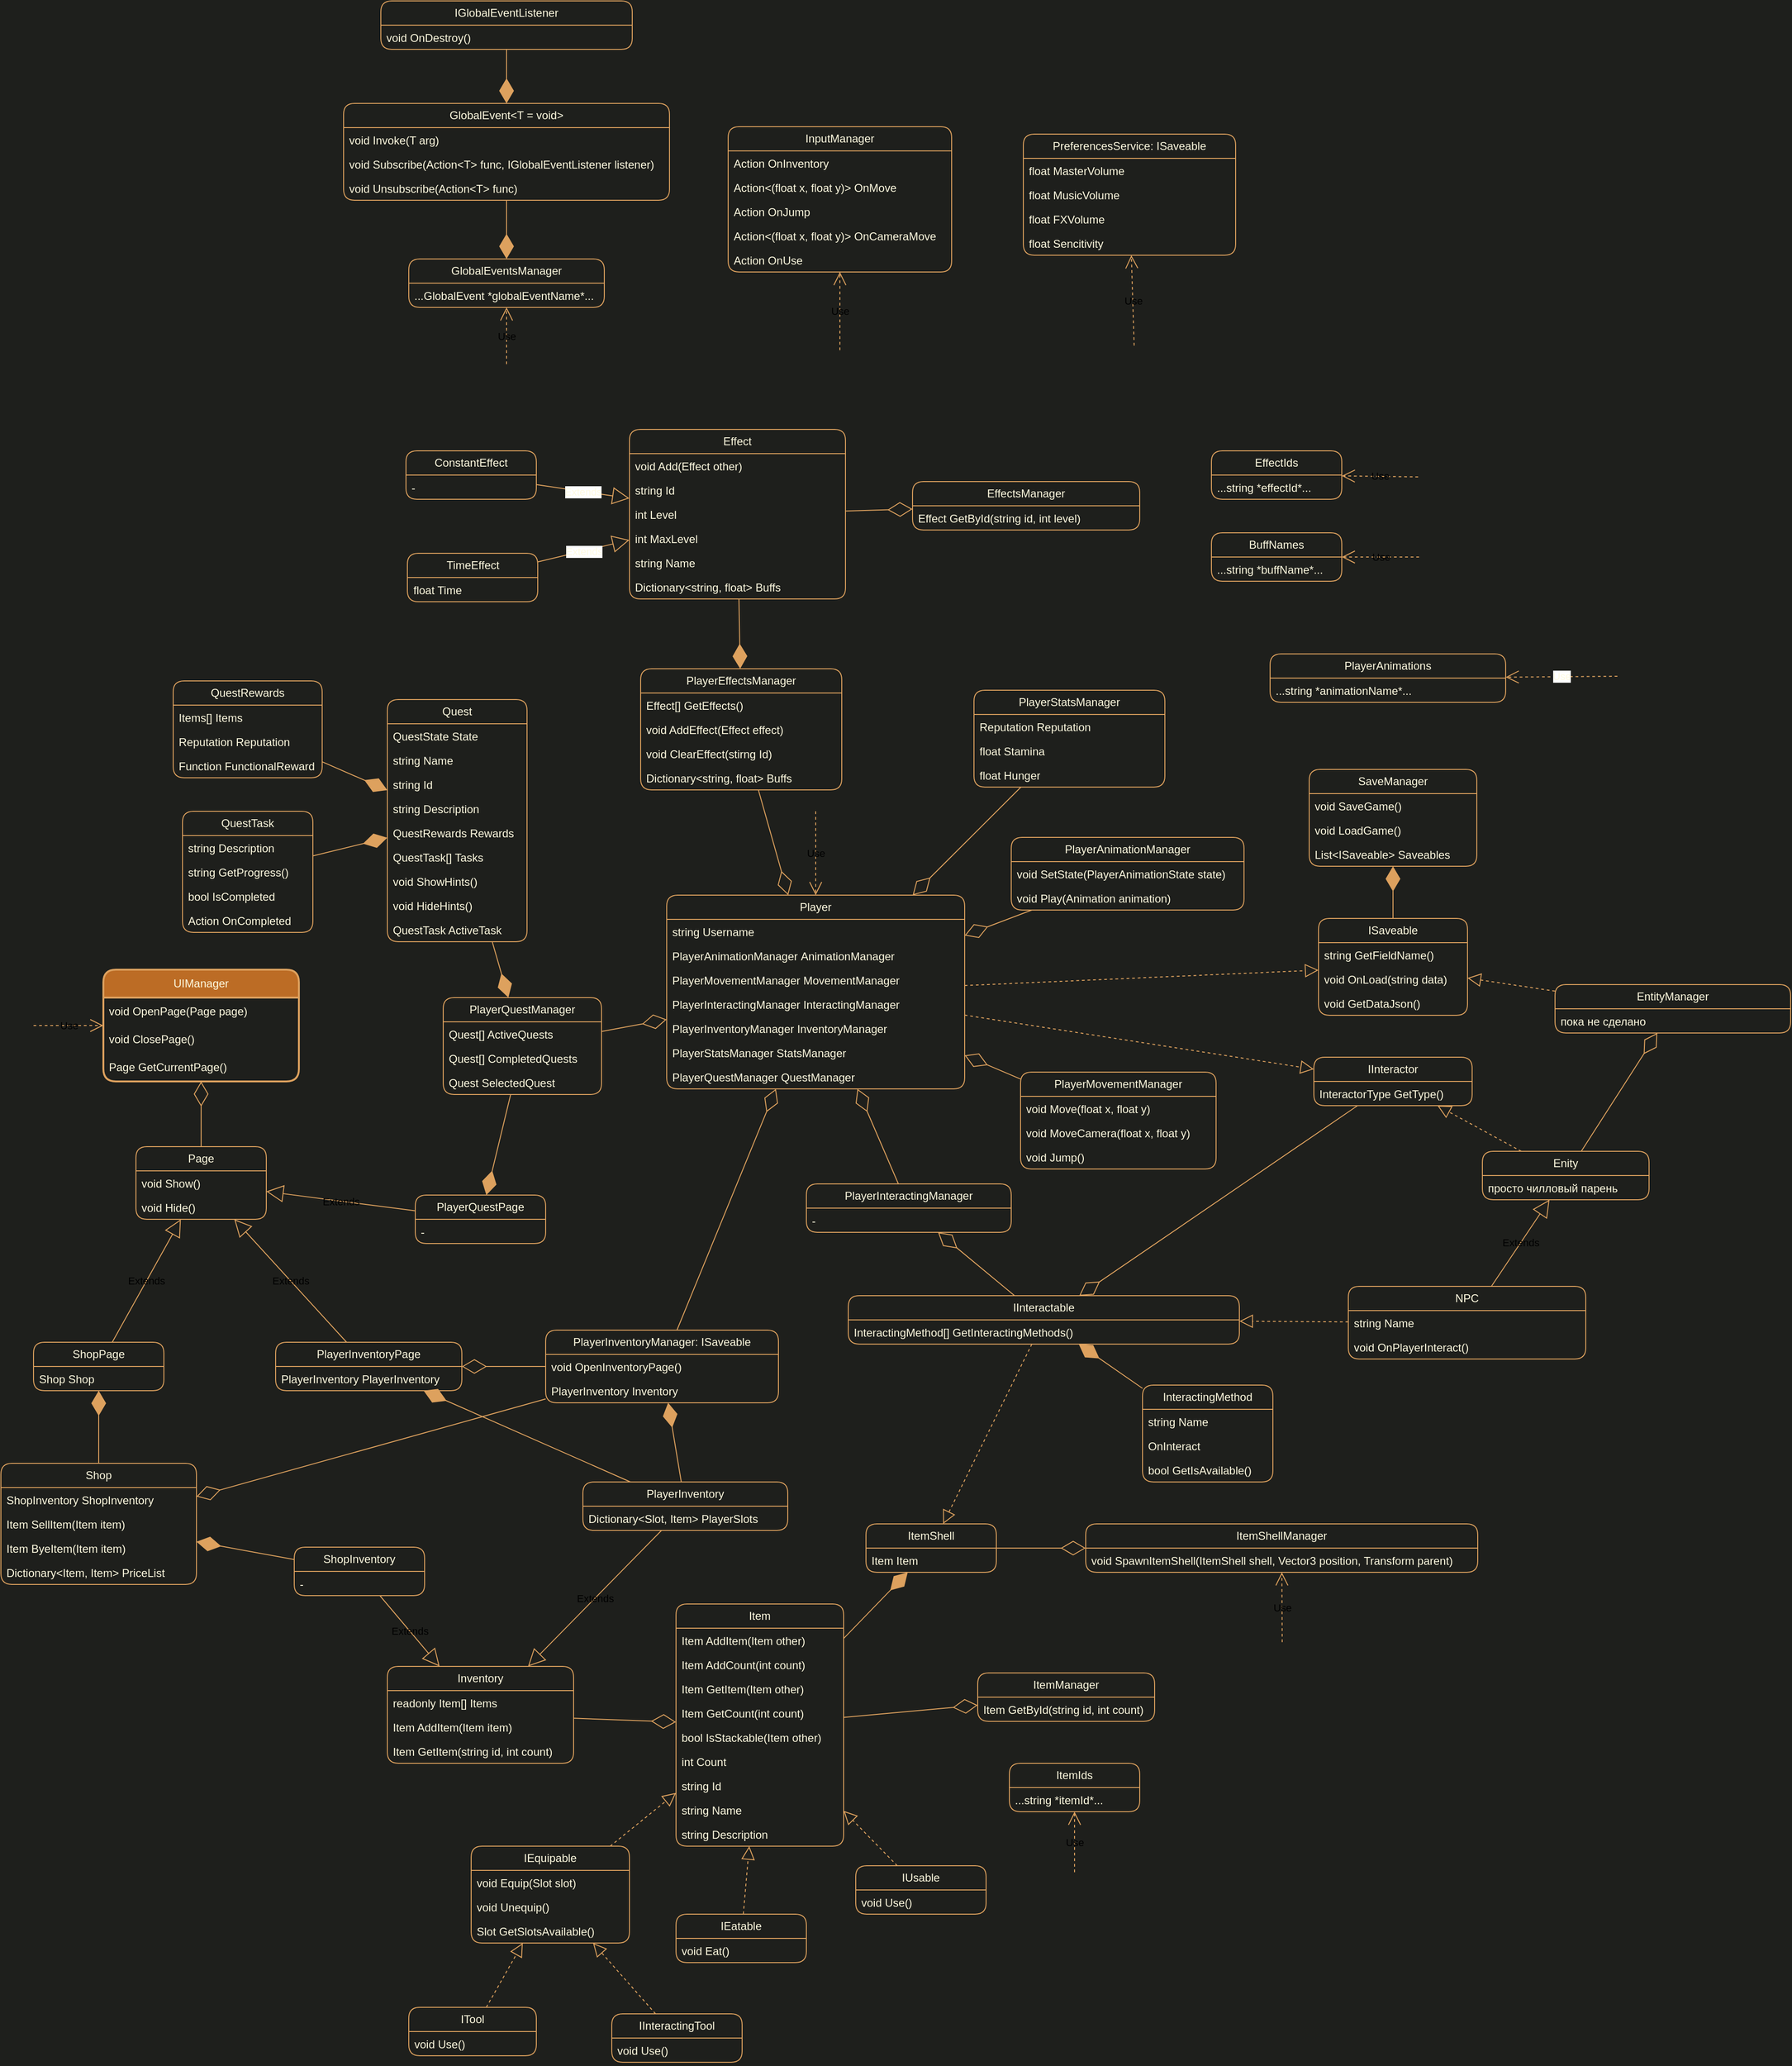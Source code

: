 <mxfile version="24.7.17">
  <diagram name="Page-1" id="9f46799a-70d6-7492-0946-bef42562c5a5">
    <mxGraphModel dx="1280" dy="1962" grid="0" gridSize="10" guides="1" tooltips="1" connect="1" arrows="1" fold="1" page="0" pageScale="1" pageWidth="1100" pageHeight="850" background="#1E1F1C" math="0" shadow="0">
      <root>
        <mxCell id="0" />
        <mxCell id="1" parent="0" />
        <mxCell id="LZu-NjYtR17rz2Tp9sWo-2" value="UIManager" style="swimlane;fontStyle=0;childLayout=stackLayout;horizontal=1;startSize=30;horizontalStack=0;resizeParent=1;resizeParentMax=0;resizeLast=0;collapsible=1;marginBottom=0;whiteSpace=wrap;html=1;rounded=1;shadow=0;strokeWidth=2;direction=east;labelBackgroundColor=none;fillColor=#BC6C25;strokeColor=#DDA15E;fontColor=#FEFAE0;" parent="1" vertex="1">
          <mxGeometry x="395" y="90" width="210" height="120" as="geometry">
            <mxRectangle x="310" y="380" width="100" height="30" as="alternateBounds" />
          </mxGeometry>
        </mxCell>
        <mxCell id="LZu-NjYtR17rz2Tp9sWo-3" value="&lt;div&gt;void Open&lt;span style=&quot;background-color: initial;&quot;&gt;Page(Page page)&lt;/span&gt;&lt;/div&gt;" style="text;strokeColor=none;fillColor=none;align=left;verticalAlign=middle;spacingLeft=4;spacingRight=4;overflow=hidden;points=[[0,0.5],[1,0.5]];portConstraint=eastwest;rotatable=0;whiteSpace=wrap;html=1;rounded=1;labelBackgroundColor=none;fontColor=#FEFAE0;" parent="LZu-NjYtR17rz2Tp9sWo-2" vertex="1">
          <mxGeometry y="30" width="210" height="30" as="geometry" />
        </mxCell>
        <mxCell id="8EAAMGY7SLUVXrKPHWDD-4" value="void ClosePage()" style="text;strokeColor=none;fillColor=none;align=left;verticalAlign=middle;spacingLeft=4;spacingRight=4;overflow=hidden;points=[[0,0.5],[1,0.5]];portConstraint=eastwest;rotatable=0;whiteSpace=wrap;html=1;rounded=1;labelBackgroundColor=none;fontColor=#FEFAE0;" parent="LZu-NjYtR17rz2Tp9sWo-2" vertex="1">
          <mxGeometry y="60" width="210" height="30" as="geometry" />
        </mxCell>
        <mxCell id="8EAAMGY7SLUVXrKPHWDD-11" value="Page GetCurrentPage()" style="text;strokeColor=none;fillColor=none;align=left;verticalAlign=middle;spacingLeft=4;spacingRight=4;overflow=hidden;points=[[0,0.5],[1,0.5]];portConstraint=eastwest;rotatable=0;whiteSpace=wrap;html=1;rounded=1;labelBackgroundColor=none;fontColor=#FEFAE0;" parent="LZu-NjYtR17rz2Tp9sWo-2" vertex="1">
          <mxGeometry y="90" width="210" height="30" as="geometry" />
        </mxCell>
        <mxCell id="8EAAMGY7SLUVXrKPHWDD-7" value="Page" style="swimlane;fontStyle=0;childLayout=stackLayout;horizontal=1;startSize=26;fillColor=none;horizontalStack=0;resizeParent=1;resizeParentMax=0;resizeLast=0;collapsible=1;marginBottom=0;whiteSpace=wrap;html=1;rounded=1;labelBackgroundColor=none;strokeColor=#DDA15E;fontColor=#FEFAE0;" parent="1" vertex="1">
          <mxGeometry x="430" y="280" width="140" height="78" as="geometry" />
        </mxCell>
        <mxCell id="8EAAMGY7SLUVXrKPHWDD-8" value="&lt;div&gt;void Show()&lt;/div&gt;" style="text;strokeColor=none;fillColor=none;align=left;verticalAlign=top;spacingLeft=4;spacingRight=4;overflow=hidden;rotatable=0;points=[[0,0.5],[1,0.5]];portConstraint=eastwest;whiteSpace=wrap;html=1;rounded=1;labelBackgroundColor=none;fontColor=#FEFAE0;" parent="8EAAMGY7SLUVXrKPHWDD-7" vertex="1">
          <mxGeometry y="26" width="140" height="26" as="geometry" />
        </mxCell>
        <mxCell id="8EAAMGY7SLUVXrKPHWDD-9" value="void Hide()" style="text;strokeColor=none;fillColor=none;align=left;verticalAlign=top;spacingLeft=4;spacingRight=4;overflow=hidden;rotatable=0;points=[[0,0.5],[1,0.5]];portConstraint=eastwest;whiteSpace=wrap;html=1;rounded=1;labelBackgroundColor=none;fontColor=#FEFAE0;" parent="8EAAMGY7SLUVXrKPHWDD-7" vertex="1">
          <mxGeometry y="52" width="140" height="26" as="geometry" />
        </mxCell>
        <mxCell id="8EAAMGY7SLUVXrKPHWDD-12" value="InputManager" style="swimlane;fontStyle=0;childLayout=stackLayout;horizontal=1;startSize=26;fillColor=none;horizontalStack=0;resizeParent=1;resizeParentMax=0;resizeLast=0;collapsible=1;marginBottom=0;whiteSpace=wrap;html=1;rounded=1;labelBackgroundColor=none;strokeColor=#DDA15E;fontColor=#FEFAE0;" parent="1" vertex="1">
          <mxGeometry x="1066" y="-815" width="240" height="156" as="geometry" />
        </mxCell>
        <mxCell id="8EAAMGY7SLUVXrKPHWDD-13" value="Action&lt;span style=&quot;background-color: initial;&quot;&gt;&amp;nbsp;O&lt;/span&gt;&lt;span style=&quot;background-color: initial;&quot;&gt;nInventory&lt;/span&gt;" style="text;strokeColor=none;fillColor=none;align=left;verticalAlign=top;spacingLeft=4;spacingRight=4;overflow=hidden;rotatable=0;points=[[0,0.5],[1,0.5]];portConstraint=eastwest;whiteSpace=wrap;html=1;rounded=1;labelBackgroundColor=none;fontColor=#FEFAE0;" parent="8EAAMGY7SLUVXrKPHWDD-12" vertex="1">
          <mxGeometry y="26" width="240" height="26" as="geometry" />
        </mxCell>
        <mxCell id="8EAAMGY7SLUVXrKPHWDD-14" value="Action&amp;lt;(float x, float y)&amp;gt; OnMove" style="text;strokeColor=none;fillColor=none;align=left;verticalAlign=top;spacingLeft=4;spacingRight=4;overflow=hidden;rotatable=0;points=[[0,0.5],[1,0.5]];portConstraint=eastwest;whiteSpace=wrap;html=1;rounded=1;labelBackgroundColor=none;fontColor=#FEFAE0;" parent="8EAAMGY7SLUVXrKPHWDD-12" vertex="1">
          <mxGeometry y="52" width="240" height="26" as="geometry" />
        </mxCell>
        <mxCell id="8EAAMGY7SLUVXrKPHWDD-15" value="Action OnJump" style="text;strokeColor=none;fillColor=none;align=left;verticalAlign=top;spacingLeft=4;spacingRight=4;overflow=hidden;rotatable=0;points=[[0,0.5],[1,0.5]];portConstraint=eastwest;whiteSpace=wrap;html=1;rounded=1;labelBackgroundColor=none;fontColor=#FEFAE0;" parent="8EAAMGY7SLUVXrKPHWDD-12" vertex="1">
          <mxGeometry y="78" width="240" height="26" as="geometry" />
        </mxCell>
        <mxCell id="8EAAMGY7SLUVXrKPHWDD-16" value="Action&amp;lt;(float x, float y)&amp;gt; OnCameraMove" style="text;strokeColor=none;fillColor=none;align=left;verticalAlign=top;spacingLeft=4;spacingRight=4;overflow=hidden;rotatable=0;points=[[0,0.5],[1,0.5]];portConstraint=eastwest;whiteSpace=wrap;html=1;rounded=1;labelBackgroundColor=none;fontColor=#FEFAE0;" parent="8EAAMGY7SLUVXrKPHWDD-12" vertex="1">
          <mxGeometry y="104" width="240" height="26" as="geometry" />
        </mxCell>
        <mxCell id="8EAAMGY7SLUVXrKPHWDD-50" value="Action OnUse" style="text;strokeColor=none;fillColor=none;align=left;verticalAlign=top;spacingLeft=4;spacingRight=4;overflow=hidden;rotatable=0;points=[[0,0.5],[1,0.5]];portConstraint=eastwest;whiteSpace=wrap;html=1;rounded=1;labelBackgroundColor=none;fontColor=#FEFAE0;" parent="8EAAMGY7SLUVXrKPHWDD-12" vertex="1">
          <mxGeometry y="130" width="240" height="26" as="geometry" />
        </mxCell>
        <mxCell id="8EAAMGY7SLUVXrKPHWDD-21" value="PlayerInventoryPage" style="swimlane;fontStyle=0;childLayout=stackLayout;horizontal=1;startSize=26;fillColor=none;horizontalStack=0;resizeParent=1;resizeParentMax=0;resizeLast=0;collapsible=1;marginBottom=0;whiteSpace=wrap;html=1;rounded=1;labelBackgroundColor=none;strokeColor=#DDA15E;fontColor=#FEFAE0;" parent="1" vertex="1">
          <mxGeometry x="580" y="490" width="200" height="52" as="geometry" />
        </mxCell>
        <mxCell id="8EAAMGY7SLUVXrKPHWDD-23" value="PlayerInventory Player&lt;span style=&quot;background-color: initial;&quot;&gt;Inventory&lt;/span&gt;" style="text;strokeColor=none;fillColor=none;align=left;verticalAlign=top;spacingLeft=4;spacingRight=4;overflow=hidden;rotatable=0;points=[[0,0.5],[1,0.5]];portConstraint=eastwest;whiteSpace=wrap;html=1;rounded=1;labelBackgroundColor=none;fontColor=#FEFAE0;" parent="8EAAMGY7SLUVXrKPHWDD-21" vertex="1">
          <mxGeometry y="26" width="200" height="26" as="geometry" />
        </mxCell>
        <mxCell id="8EAAMGY7SLUVXrKPHWDD-31" value="Player" style="swimlane;fontStyle=0;childLayout=stackLayout;horizontal=1;startSize=26;fillColor=none;horizontalStack=0;resizeParent=1;resizeParentMax=0;resizeLast=0;collapsible=1;marginBottom=0;whiteSpace=wrap;html=1;rounded=1;labelBackgroundColor=none;strokeColor=#DDA15E;fontColor=#FEFAE0;" parent="1" vertex="1">
          <mxGeometry x="1000" y="10" width="320" height="208" as="geometry" />
        </mxCell>
        <mxCell id="8EAAMGY7SLUVXrKPHWDD-32" value="string Username" style="text;strokeColor=none;fillColor=none;align=left;verticalAlign=top;spacingLeft=4;spacingRight=4;overflow=hidden;rotatable=0;points=[[0,0.5],[1,0.5]];portConstraint=eastwest;whiteSpace=wrap;html=1;rounded=1;labelBackgroundColor=none;fontColor=#FEFAE0;" parent="8EAAMGY7SLUVXrKPHWDD-31" vertex="1">
          <mxGeometry y="26" width="320" height="26" as="geometry" />
        </mxCell>
        <mxCell id="ZEL4j_P76lbgU2SCLUvC-63" value="PlayerAnimationManager&amp;nbsp;&lt;span style=&quot;background-color: initial;&quot;&gt;AnimationManager&lt;/span&gt;" style="text;strokeColor=none;fillColor=none;align=left;verticalAlign=top;spacingLeft=4;spacingRight=4;overflow=hidden;rotatable=0;points=[[0,0.5],[1,0.5]];portConstraint=eastwest;whiteSpace=wrap;html=1;rounded=1;labelBackgroundColor=none;fontColor=#FEFAE0;" parent="8EAAMGY7SLUVXrKPHWDD-31" vertex="1">
          <mxGeometry y="52" width="320" height="26" as="geometry" />
        </mxCell>
        <mxCell id="ZEL4j_P76lbgU2SCLUvC-68" value="PlayerMovementManager MovementManager" style="text;strokeColor=none;fillColor=none;align=left;verticalAlign=top;spacingLeft=4;spacingRight=4;overflow=hidden;rotatable=0;points=[[0,0.5],[1,0.5]];portConstraint=eastwest;whiteSpace=wrap;html=1;rounded=1;labelBackgroundColor=none;fontColor=#FEFAE0;" parent="8EAAMGY7SLUVXrKPHWDD-31" vertex="1">
          <mxGeometry y="78" width="320" height="26" as="geometry" />
        </mxCell>
        <mxCell id="ZEL4j_P76lbgU2SCLUvC-64" value="PlayerInteractingManager InteractingManager" style="text;strokeColor=none;fillColor=none;align=left;verticalAlign=top;spacingLeft=4;spacingRight=4;overflow=hidden;rotatable=0;points=[[0,0.5],[1,0.5]];portConstraint=eastwest;whiteSpace=wrap;html=1;rounded=1;labelBackgroundColor=none;fontColor=#FEFAE0;" parent="8EAAMGY7SLUVXrKPHWDD-31" vertex="1">
          <mxGeometry y="104" width="320" height="26" as="geometry" />
        </mxCell>
        <mxCell id="ZEL4j_P76lbgU2SCLUvC-73" value="PlayerInventoryManager InventoryManager" style="text;strokeColor=none;fillColor=none;align=left;verticalAlign=top;spacingLeft=4;spacingRight=4;overflow=hidden;rotatable=0;points=[[0,0.5],[1,0.5]];portConstraint=eastwest;whiteSpace=wrap;html=1;rounded=1;labelBackgroundColor=none;fontColor=#FEFAE0;" parent="8EAAMGY7SLUVXrKPHWDD-31" vertex="1">
          <mxGeometry y="130" width="320" height="26" as="geometry" />
        </mxCell>
        <mxCell id="HC6vs06m10PFqQaXT6nF-10" value="PlayerStatsManager StatsManager" style="text;strokeColor=none;fillColor=none;align=left;verticalAlign=top;spacingLeft=4;spacingRight=4;overflow=hidden;rotatable=0;points=[[0,0.5],[1,0.5]];portConstraint=eastwest;whiteSpace=wrap;html=1;rounded=1;labelBackgroundColor=none;fontColor=#FEFAE0;" parent="8EAAMGY7SLUVXrKPHWDD-31" vertex="1">
          <mxGeometry y="156" width="320" height="26" as="geometry" />
        </mxCell>
        <mxCell id="HC6vs06m10PFqQaXT6nF-11" value="PlayerQuestManager QuestManager" style="text;strokeColor=none;fillColor=none;align=left;verticalAlign=top;spacingLeft=4;spacingRight=4;overflow=hidden;rotatable=0;points=[[0,0.5],[1,0.5]];portConstraint=eastwest;whiteSpace=wrap;html=1;rounded=1;labelBackgroundColor=none;fontColor=#FEFAE0;" parent="8EAAMGY7SLUVXrKPHWDD-31" vertex="1">
          <mxGeometry y="182" width="320" height="26" as="geometry" />
        </mxCell>
        <mxCell id="8EAAMGY7SLUVXrKPHWDD-37" value="Player&lt;span style=&quot;background-color: initial;&quot;&gt;AnimationManager&lt;/span&gt;" style="swimlane;fontStyle=0;childLayout=stackLayout;horizontal=1;startSize=26;fillColor=none;horizontalStack=0;resizeParent=1;resizeParentMax=0;resizeLast=0;collapsible=1;marginBottom=0;whiteSpace=wrap;html=1;rounded=1;labelBackgroundColor=none;strokeColor=#DDA15E;fontColor=#FEFAE0;" parent="1" vertex="1">
          <mxGeometry x="1370" y="-52" width="250" height="78" as="geometry" />
        </mxCell>
        <mxCell id="8EAAMGY7SLUVXrKPHWDD-38" value="void SetState(PlayerAnimationState state)" style="text;strokeColor=none;fillColor=none;align=left;verticalAlign=top;spacingLeft=4;spacingRight=4;overflow=hidden;rotatable=0;points=[[0,0.5],[1,0.5]];portConstraint=eastwest;whiteSpace=wrap;html=1;rounded=1;labelBackgroundColor=none;fontColor=#FEFAE0;" parent="8EAAMGY7SLUVXrKPHWDD-37" vertex="1">
          <mxGeometry y="26" width="250" height="26" as="geometry" />
        </mxCell>
        <mxCell id="PxFXx7_cM0NpvS31mXZh-82" value="void Play(Animation animation)" style="text;strokeColor=none;fillColor=none;align=left;verticalAlign=top;spacingLeft=4;spacingRight=4;overflow=hidden;rotatable=0;points=[[0,0.5],[1,0.5]];portConstraint=eastwest;whiteSpace=wrap;html=1;rounded=1;labelBackgroundColor=none;fontColor=#FEFAE0;" parent="8EAAMGY7SLUVXrKPHWDD-37" vertex="1">
          <mxGeometry y="52" width="250" height="26" as="geometry" />
        </mxCell>
        <mxCell id="8EAAMGY7SLUVXrKPHWDD-41" value="PlayerInventoryManager: ISaveable" style="swimlane;fontStyle=0;childLayout=stackLayout;horizontal=1;startSize=26;fillColor=none;horizontalStack=0;resizeParent=1;resizeParentMax=0;resizeLast=0;collapsible=1;marginBottom=0;whiteSpace=wrap;html=1;rounded=1;labelBackgroundColor=none;glass=0;strokeColor=#DDA15E;fontColor=#FEFAE0;" parent="1" vertex="1">
          <mxGeometry x="870" y="477" width="250" height="78" as="geometry" />
        </mxCell>
        <mxCell id="8EAAMGY7SLUVXrKPHWDD-43" value="void OpenInventoryPage()" style="text;strokeColor=none;fillColor=none;align=left;verticalAlign=top;spacingLeft=4;spacingRight=4;overflow=hidden;rotatable=0;points=[[0,0.5],[1,0.5]];portConstraint=eastwest;whiteSpace=wrap;html=1;rounded=1;labelBackgroundColor=none;fontColor=#FEFAE0;" parent="8EAAMGY7SLUVXrKPHWDD-41" vertex="1">
          <mxGeometry y="26" width="250" height="26" as="geometry" />
        </mxCell>
        <mxCell id="ZEL4j_P76lbgU2SCLUvC-53" value="PlayerInventory Inventory" style="text;strokeColor=none;fillColor=none;align=left;verticalAlign=top;spacingLeft=4;spacingRight=4;overflow=hidden;rotatable=0;points=[[0,0.5],[1,0.5]];portConstraint=eastwest;whiteSpace=wrap;html=1;rounded=1;labelBackgroundColor=none;fontColor=#FEFAE0;" parent="8EAAMGY7SLUVXrKPHWDD-41" vertex="1">
          <mxGeometry y="52" width="250" height="26" as="geometry" />
        </mxCell>
        <mxCell id="8EAAMGY7SLUVXrKPHWDD-55" value="Inventory" style="swimlane;fontStyle=0;childLayout=stackLayout;horizontal=1;startSize=26;fillColor=none;horizontalStack=0;resizeParent=1;resizeParentMax=0;resizeLast=0;collapsible=1;marginBottom=0;whiteSpace=wrap;html=1;rounded=1;labelBackgroundColor=none;strokeColor=#DDA15E;fontColor=#FEFAE0;" parent="1" vertex="1">
          <mxGeometry x="700" y="838" width="200" height="104" as="geometry" />
        </mxCell>
        <mxCell id="8EAAMGY7SLUVXrKPHWDD-56" value="readonly Item[] Items" style="text;strokeColor=none;fillColor=none;align=left;verticalAlign=top;spacingLeft=4;spacingRight=4;overflow=hidden;rotatable=0;points=[[0,0.5],[1,0.5]];portConstraint=eastwest;whiteSpace=wrap;html=1;rounded=1;labelBackgroundColor=none;fontColor=#FEFAE0;" parent="8EAAMGY7SLUVXrKPHWDD-55" vertex="1">
          <mxGeometry y="26" width="200" height="26" as="geometry" />
        </mxCell>
        <mxCell id="8EAAMGY7SLUVXrKPHWDD-57" value="Item AddItem(Item item)" style="text;strokeColor=none;fillColor=none;align=left;verticalAlign=top;spacingLeft=4;spacingRight=4;overflow=hidden;rotatable=0;points=[[0,0.5],[1,0.5]];portConstraint=eastwest;whiteSpace=wrap;html=1;rounded=1;labelBackgroundColor=none;fontColor=#FEFAE0;" parent="8EAAMGY7SLUVXrKPHWDD-55" vertex="1">
          <mxGeometry y="52" width="200" height="26" as="geometry" />
        </mxCell>
        <mxCell id="8EAAMGY7SLUVXrKPHWDD-58" value="Item GetItem(string id, int count)" style="text;strokeColor=none;fillColor=none;align=left;verticalAlign=top;spacingLeft=4;spacingRight=4;overflow=hidden;rotatable=0;points=[[0,0.5],[1,0.5]];portConstraint=eastwest;whiteSpace=wrap;html=1;rounded=1;labelBackgroundColor=none;fontColor=#FEFAE0;" parent="8EAAMGY7SLUVXrKPHWDD-55" vertex="1">
          <mxGeometry y="78" width="200" height="26" as="geometry" />
        </mxCell>
        <mxCell id="8EAAMGY7SLUVXrKPHWDD-66" value="PlayerMovementManager" style="swimlane;fontStyle=0;childLayout=stackLayout;horizontal=1;startSize=26;fillColor=none;horizontalStack=0;resizeParent=1;resizeParentMax=0;resizeLast=0;collapsible=1;marginBottom=0;whiteSpace=wrap;html=1;rounded=1;labelBackgroundColor=none;strokeColor=#DDA15E;fontColor=#FEFAE0;" parent="1" vertex="1">
          <mxGeometry x="1380" y="200" width="210" height="104" as="geometry" />
        </mxCell>
        <mxCell id="8EAAMGY7SLUVXrKPHWDD-69" value="void Move(float x, float y)" style="text;strokeColor=none;fillColor=none;align=left;verticalAlign=top;spacingLeft=4;spacingRight=4;overflow=hidden;rotatable=0;points=[[0,0.5],[1,0.5]];portConstraint=eastwest;whiteSpace=wrap;html=1;rounded=1;labelBackgroundColor=none;fontColor=#FEFAE0;" parent="8EAAMGY7SLUVXrKPHWDD-66" vertex="1">
          <mxGeometry y="26" width="210" height="26" as="geometry" />
        </mxCell>
        <mxCell id="ZEL4j_P76lbgU2SCLUvC-21" value="void MoveCamera(float x, float y)" style="text;strokeColor=none;fillColor=none;align=left;verticalAlign=top;spacingLeft=4;spacingRight=4;overflow=hidden;rotatable=0;points=[[0,0.5],[1,0.5]];portConstraint=eastwest;whiteSpace=wrap;html=1;rounded=1;labelBackgroundColor=none;fontColor=#FEFAE0;" parent="8EAAMGY7SLUVXrKPHWDD-66" vertex="1">
          <mxGeometry y="52" width="210" height="26" as="geometry" />
        </mxCell>
        <mxCell id="ZEL4j_P76lbgU2SCLUvC-22" value="void Jump()" style="text;strokeColor=none;fillColor=none;align=left;verticalAlign=top;spacingLeft=4;spacingRight=4;overflow=hidden;rotatable=0;points=[[0,0.5],[1,0.5]];portConstraint=eastwest;whiteSpace=wrap;html=1;rounded=1;labelBackgroundColor=none;fontColor=#FEFAE0;" parent="8EAAMGY7SLUVXrKPHWDD-66" vertex="1">
          <mxGeometry y="78" width="210" height="26" as="geometry" />
        </mxCell>
        <mxCell id="8EAAMGY7SLUVXrKPHWDD-71" value="ShopPage" style="swimlane;fontStyle=0;childLayout=stackLayout;horizontal=1;startSize=26;fillColor=none;horizontalStack=0;resizeParent=1;resizeParentMax=0;resizeLast=0;collapsible=1;marginBottom=0;whiteSpace=wrap;html=1;rounded=1;labelBackgroundColor=none;strokeColor=#DDA15E;fontColor=#FEFAE0;" parent="1" vertex="1">
          <mxGeometry x="320" y="490" width="140" height="52" as="geometry" />
        </mxCell>
        <mxCell id="8EAAMGY7SLUVXrKPHWDD-72" value="Shop Shop" style="text;strokeColor=none;fillColor=none;align=left;verticalAlign=top;spacingLeft=4;spacingRight=4;overflow=hidden;rotatable=0;points=[[0,0.5],[1,0.5]];portConstraint=eastwest;whiteSpace=wrap;html=1;rounded=1;labelBackgroundColor=none;fontColor=#FEFAE0;" parent="8EAAMGY7SLUVXrKPHWDD-71" vertex="1">
          <mxGeometry y="26" width="140" height="26" as="geometry" />
        </mxCell>
        <mxCell id="8EAAMGY7SLUVXrKPHWDD-79" value="Extends" style="endArrow=block;endSize=16;endFill=0;html=1;rounded=1;labelBackgroundColor=none;fontColor=default;strokeColor=#DDA15E;" parent="1" source="8EAAMGY7SLUVXrKPHWDD-21" target="8EAAMGY7SLUVXrKPHWDD-7" edge="1">
          <mxGeometry width="160" relative="1" as="geometry">
            <mxPoint x="450" y="493" as="sourcePoint" />
            <mxPoint x="600" y="379" as="targetPoint" />
          </mxGeometry>
        </mxCell>
        <mxCell id="8EAAMGY7SLUVXrKPHWDD-81" value="Extends" style="endArrow=block;endSize=16;endFill=0;html=1;rounded=1;labelBackgroundColor=none;fontColor=default;strokeColor=#DDA15E;" parent="1" source="8EAAMGY7SLUVXrKPHWDD-71" target="8EAAMGY7SLUVXrKPHWDD-7" edge="1">
          <mxGeometry width="160" relative="1" as="geometry">
            <mxPoint x="630" y="500" as="sourcePoint" />
            <mxPoint x="555" y="435" as="targetPoint" />
          </mxGeometry>
        </mxCell>
        <mxCell id="8EAAMGY7SLUVXrKPHWDD-82" value="PlayerInventory" style="swimlane;fontStyle=0;childLayout=stackLayout;horizontal=1;startSize=26;fillColor=none;horizontalStack=0;resizeParent=1;resizeParentMax=0;resizeLast=0;collapsible=1;marginBottom=0;whiteSpace=wrap;html=1;rounded=1;labelBackgroundColor=none;strokeColor=#DDA15E;fontColor=#FEFAE0;" parent="1" vertex="1">
          <mxGeometry x="910" y="640" width="220" height="52" as="geometry" />
        </mxCell>
        <mxCell id="8EAAMGY7SLUVXrKPHWDD-83" value="Dictionary&amp;lt;Slot, Item&amp;gt; PlayerSlots" style="text;strokeColor=none;fillColor=none;align=left;verticalAlign=top;spacingLeft=4;spacingRight=4;overflow=hidden;rotatable=0;points=[[0,0.5],[1,0.5]];portConstraint=eastwest;whiteSpace=wrap;html=1;rounded=1;labelBackgroundColor=none;fontColor=#FEFAE0;" parent="8EAAMGY7SLUVXrKPHWDD-82" vertex="1">
          <mxGeometry y="26" width="220" height="26" as="geometry" />
        </mxCell>
        <mxCell id="8EAAMGY7SLUVXrKPHWDD-86" value="ShopInventory" style="swimlane;fontStyle=0;childLayout=stackLayout;horizontal=1;startSize=26;fillColor=none;horizontalStack=0;resizeParent=1;resizeParentMax=0;resizeLast=0;collapsible=1;marginBottom=0;whiteSpace=wrap;html=1;rounded=1;labelBackgroundColor=none;strokeColor=#DDA15E;fontColor=#FEFAE0;" parent="1" vertex="1">
          <mxGeometry x="600" y="710" width="140" height="52" as="geometry" />
        </mxCell>
        <mxCell id="8EAAMGY7SLUVXrKPHWDD-87" value="-" style="text;strokeColor=none;fillColor=none;align=left;verticalAlign=top;spacingLeft=4;spacingRight=4;overflow=hidden;rotatable=0;points=[[0,0.5],[1,0.5]];portConstraint=eastwest;whiteSpace=wrap;html=1;rounded=1;labelBackgroundColor=none;fontColor=#FEFAE0;" parent="8EAAMGY7SLUVXrKPHWDD-86" vertex="1">
          <mxGeometry y="26" width="140" height="26" as="geometry" />
        </mxCell>
        <mxCell id="8EAAMGY7SLUVXrKPHWDD-88" value="Extends" style="endArrow=block;endSize=16;endFill=0;html=1;rounded=1;labelBackgroundColor=none;fontColor=default;strokeColor=#DDA15E;" parent="1" source="8EAAMGY7SLUVXrKPHWDD-86" target="8EAAMGY7SLUVXrKPHWDD-55" edge="1">
          <mxGeometry width="160" relative="1" as="geometry">
            <mxPoint x="630" y="500" as="sourcePoint" />
            <mxPoint x="555" y="435" as="targetPoint" />
          </mxGeometry>
        </mxCell>
        <mxCell id="8EAAMGY7SLUVXrKPHWDD-89" value="Extends" style="endArrow=block;endSize=16;endFill=0;html=1;rounded=1;labelBackgroundColor=none;fontColor=default;strokeColor=#DDA15E;" parent="1" source="8EAAMGY7SLUVXrKPHWDD-82" target="8EAAMGY7SLUVXrKPHWDD-55" edge="1">
          <mxGeometry width="160" relative="1" as="geometry">
            <mxPoint x="640" y="510" as="sourcePoint" />
            <mxPoint x="565" y="445" as="targetPoint" />
          </mxGeometry>
        </mxCell>
        <mxCell id="8EAAMGY7SLUVXrKPHWDD-91" value="Shop" style="swimlane;fontStyle=0;childLayout=stackLayout;horizontal=1;startSize=26;fillColor=none;horizontalStack=0;resizeParent=1;resizeParentMax=0;resizeLast=0;collapsible=1;marginBottom=0;whiteSpace=wrap;html=1;rounded=1;labelBackgroundColor=none;strokeColor=#DDA15E;fontColor=#FEFAE0;" parent="1" vertex="1">
          <mxGeometry x="285" y="620" width="210" height="130" as="geometry" />
        </mxCell>
        <mxCell id="8EAAMGY7SLUVXrKPHWDD-92" value="ShopInventory ShopInventory" style="text;strokeColor=none;fillColor=none;align=left;verticalAlign=top;spacingLeft=4;spacingRight=4;overflow=hidden;rotatable=0;points=[[0,0.5],[1,0.5]];portConstraint=eastwest;whiteSpace=wrap;html=1;rounded=1;labelBackgroundColor=none;fontColor=#FEFAE0;" parent="8EAAMGY7SLUVXrKPHWDD-91" vertex="1">
          <mxGeometry y="26" width="210" height="26" as="geometry" />
        </mxCell>
        <mxCell id="8EAAMGY7SLUVXrKPHWDD-93" value="Item SellItem(Item item)" style="text;strokeColor=none;fillColor=none;align=left;verticalAlign=top;spacingLeft=4;spacingRight=4;overflow=hidden;rotatable=0;points=[[0,0.5],[1,0.5]];portConstraint=eastwest;whiteSpace=wrap;html=1;rounded=1;labelBackgroundColor=none;fontColor=#FEFAE0;" parent="8EAAMGY7SLUVXrKPHWDD-91" vertex="1">
          <mxGeometry y="52" width="210" height="26" as="geometry" />
        </mxCell>
        <mxCell id="8EAAMGY7SLUVXrKPHWDD-94" value="Item ByeItem(Item item)" style="text;strokeColor=none;fillColor=none;align=left;verticalAlign=top;spacingLeft=4;spacingRight=4;overflow=hidden;rotatable=0;points=[[0,0.5],[1,0.5]];portConstraint=eastwest;whiteSpace=wrap;html=1;rounded=1;labelBackgroundColor=none;fontColor=#FEFAE0;" parent="8EAAMGY7SLUVXrKPHWDD-91" vertex="1">
          <mxGeometry y="78" width="210" height="26" as="geometry" />
        </mxCell>
        <mxCell id="8EAAMGY7SLUVXrKPHWDD-97" value="Dictionary&amp;lt;Item, Item&amp;gt; PriceList" style="text;strokeColor=none;fillColor=none;align=left;verticalAlign=top;spacingLeft=4;spacingRight=4;overflow=hidden;rotatable=0;points=[[0,0.5],[1,0.5]];portConstraint=eastwest;whiteSpace=wrap;html=1;rounded=1;labelBackgroundColor=none;fontColor=#FEFAE0;" parent="8EAAMGY7SLUVXrKPHWDD-91" vertex="1">
          <mxGeometry y="104" width="210" height="26" as="geometry" />
        </mxCell>
        <mxCell id="8EAAMGY7SLUVXrKPHWDD-99" value="" style="endArrow=diamondThin;endFill=0;endSize=24;html=1;rounded=1;labelBackgroundColor=none;fontColor=default;strokeColor=#DDA15E;" parent="1" source="8EAAMGY7SLUVXrKPHWDD-7" target="LZu-NjYtR17rz2Tp9sWo-2" edge="1">
          <mxGeometry width="160" relative="1" as="geometry">
            <mxPoint x="340" y="330" as="sourcePoint" />
            <mxPoint x="340" y="370" as="targetPoint" />
          </mxGeometry>
        </mxCell>
        <mxCell id="8EAAMGY7SLUVXrKPHWDD-100" value="" style="endArrow=diamondThin;endFill=1;endSize=24;html=1;rounded=1;labelBackgroundColor=none;fontColor=default;strokeColor=#DDA15E;" parent="1" source="8EAAMGY7SLUVXrKPHWDD-91" target="8EAAMGY7SLUVXrKPHWDD-71" edge="1">
          <mxGeometry width="160" relative="1" as="geometry">
            <mxPoint x="220" y="560" as="sourcePoint" />
            <mxPoint x="380" y="560" as="targetPoint" />
          </mxGeometry>
        </mxCell>
        <mxCell id="8EAAMGY7SLUVXrKPHWDD-101" value="" style="endArrow=diamondThin;endFill=1;endSize=24;html=1;rounded=1;labelBackgroundColor=none;fontColor=default;strokeColor=#DDA15E;" parent="1" source="8EAAMGY7SLUVXrKPHWDD-82" target="8EAAMGY7SLUVXrKPHWDD-21" edge="1">
          <mxGeometry width="160" relative="1" as="geometry">
            <mxPoint x="670" y="610" as="sourcePoint" />
            <mxPoint x="830" y="610" as="targetPoint" />
          </mxGeometry>
        </mxCell>
        <mxCell id="8EAAMGY7SLUVXrKPHWDD-102" value="" style="endArrow=diamondThin;endFill=1;endSize=24;html=1;rounded=1;labelBackgroundColor=none;fontColor=default;strokeColor=#DDA15E;" parent="1" source="8EAAMGY7SLUVXrKPHWDD-82" target="8EAAMGY7SLUVXrKPHWDD-41" edge="1">
          <mxGeometry width="160" relative="1" as="geometry">
            <mxPoint x="950" y="540" as="sourcePoint" />
            <mxPoint x="1110" y="540" as="targetPoint" />
          </mxGeometry>
        </mxCell>
        <mxCell id="8EAAMGY7SLUVXrKPHWDD-103" value="" style="endArrow=diamondThin;endFill=1;endSize=24;html=1;rounded=1;labelBackgroundColor=none;fontColor=default;strokeColor=#DDA15E;" parent="1" source="8EAAMGY7SLUVXrKPHWDD-86" target="8EAAMGY7SLUVXrKPHWDD-91" edge="1">
          <mxGeometry width="160" relative="1" as="geometry">
            <mxPoint x="550" y="650" as="sourcePoint" />
            <mxPoint x="710" y="650" as="targetPoint" />
          </mxGeometry>
        </mxCell>
        <mxCell id="8EAAMGY7SLUVXrKPHWDD-104" value="" style="endArrow=diamondThin;endFill=0;endSize=24;html=1;rounded=1;labelBackgroundColor=none;fontColor=default;strokeColor=#DDA15E;" parent="1" source="8EAAMGY7SLUVXrKPHWDD-41" target="8EAAMGY7SLUVXrKPHWDD-91" edge="1">
          <mxGeometry width="160" relative="1" as="geometry">
            <mxPoint x="820" y="560" as="sourcePoint" />
            <mxPoint x="800" y="610" as="targetPoint" />
          </mxGeometry>
        </mxCell>
        <mxCell id="UVkhXcaQdOcwH5GgiyCx-1" value="Item" style="swimlane;fontStyle=0;childLayout=stackLayout;horizontal=1;startSize=26;fillColor=none;horizontalStack=0;resizeParent=1;resizeParentMax=0;resizeLast=0;collapsible=1;marginBottom=0;whiteSpace=wrap;html=1;rounded=1;labelBackgroundColor=none;strokeColor=#DDA15E;fontColor=#FEFAE0;" parent="1" vertex="1">
          <mxGeometry x="1010" y="771" width="180" height="260" as="geometry" />
        </mxCell>
        <mxCell id="UVkhXcaQdOcwH5GgiyCx-4" value="Item AddItem(Item other)" style="text;strokeColor=none;fillColor=none;align=left;verticalAlign=top;spacingLeft=4;spacingRight=4;overflow=hidden;rotatable=0;points=[[0,0.5],[1,0.5]];portConstraint=eastwest;whiteSpace=wrap;html=1;rounded=1;labelBackgroundColor=none;fontColor=#FEFAE0;" parent="UVkhXcaQdOcwH5GgiyCx-1" vertex="1">
          <mxGeometry y="26" width="180" height="26" as="geometry" />
        </mxCell>
        <mxCell id="uztSxXtXq5KVUmjGiAr7-3" value="Item AddCount(int count)" style="text;strokeColor=none;fillColor=none;align=left;verticalAlign=top;spacingLeft=4;spacingRight=4;overflow=hidden;rotatable=0;points=[[0,0.5],[1,0.5]];portConstraint=eastwest;whiteSpace=wrap;html=1;rounded=1;labelBackgroundColor=none;fontColor=#FEFAE0;" vertex="1" parent="UVkhXcaQdOcwH5GgiyCx-1">
          <mxGeometry y="52" width="180" height="26" as="geometry" />
        </mxCell>
        <mxCell id="UVkhXcaQdOcwH5GgiyCx-6" value="Item GetItem(Item other)" style="text;strokeColor=none;fillColor=none;align=left;verticalAlign=top;spacingLeft=4;spacingRight=4;overflow=hidden;rotatable=0;points=[[0,0.5],[1,0.5]];portConstraint=eastwest;whiteSpace=wrap;html=1;rounded=1;labelBackgroundColor=none;fontColor=#FEFAE0;" parent="UVkhXcaQdOcwH5GgiyCx-1" vertex="1">
          <mxGeometry y="78" width="180" height="26" as="geometry" />
        </mxCell>
        <mxCell id="uztSxXtXq5KVUmjGiAr7-4" value="Item GetCount(int count)" style="text;strokeColor=none;fillColor=none;align=left;verticalAlign=top;spacingLeft=4;spacingRight=4;overflow=hidden;rotatable=0;points=[[0,0.5],[1,0.5]];portConstraint=eastwest;whiteSpace=wrap;html=1;rounded=1;labelBackgroundColor=none;fontColor=#FEFAE0;" vertex="1" parent="UVkhXcaQdOcwH5GgiyCx-1">
          <mxGeometry y="104" width="180" height="26" as="geometry" />
        </mxCell>
        <mxCell id="uztSxXtXq5KVUmjGiAr7-2" value="bool IsStackable(Item other)" style="text;strokeColor=none;fillColor=none;align=left;verticalAlign=top;spacingLeft=4;spacingRight=4;overflow=hidden;rotatable=0;points=[[0,0.5],[1,0.5]];portConstraint=eastwest;whiteSpace=wrap;html=1;rounded=1;labelBackgroundColor=none;fontColor=#FEFAE0;" vertex="1" parent="UVkhXcaQdOcwH5GgiyCx-1">
          <mxGeometry y="130" width="180" height="26" as="geometry" />
        </mxCell>
        <mxCell id="UVkhXcaQdOcwH5GgiyCx-7" value="int Count" style="text;strokeColor=none;fillColor=none;align=left;verticalAlign=top;spacingLeft=4;spacingRight=4;overflow=hidden;rotatable=0;points=[[0,0.5],[1,0.5]];portConstraint=eastwest;whiteSpace=wrap;html=1;rounded=1;labelBackgroundColor=none;fontColor=#FEFAE0;" parent="UVkhXcaQdOcwH5GgiyCx-1" vertex="1">
          <mxGeometry y="156" width="180" height="26" as="geometry" />
        </mxCell>
        <mxCell id="UVkhXcaQdOcwH5GgiyCx-25" value="string Id" style="text;strokeColor=none;fillColor=none;align=left;verticalAlign=top;spacingLeft=4;spacingRight=4;overflow=hidden;rotatable=0;points=[[0,0.5],[1,0.5]];portConstraint=eastwest;whiteSpace=wrap;html=1;rounded=1;labelBackgroundColor=none;fontColor=#FEFAE0;" parent="UVkhXcaQdOcwH5GgiyCx-1" vertex="1">
          <mxGeometry y="182" width="180" height="26" as="geometry" />
        </mxCell>
        <mxCell id="UVkhXcaQdOcwH5GgiyCx-26" value="string Name" style="text;strokeColor=none;fillColor=none;align=left;verticalAlign=top;spacingLeft=4;spacingRight=4;overflow=hidden;rotatable=0;points=[[0,0.5],[1,0.5]];portConstraint=eastwest;whiteSpace=wrap;html=1;rounded=1;labelBackgroundColor=none;fontColor=#FEFAE0;" parent="UVkhXcaQdOcwH5GgiyCx-1" vertex="1">
          <mxGeometry y="208" width="180" height="26" as="geometry" />
        </mxCell>
        <mxCell id="UVkhXcaQdOcwH5GgiyCx-27" value="string Description" style="text;strokeColor=none;fillColor=none;align=left;verticalAlign=top;spacingLeft=4;spacingRight=4;overflow=hidden;rotatable=0;points=[[0,0.5],[1,0.5]];portConstraint=eastwest;whiteSpace=wrap;html=1;rounded=1;labelBackgroundColor=none;fontColor=#FEFAE0;" parent="UVkhXcaQdOcwH5GgiyCx-1" vertex="1">
          <mxGeometry y="234" width="180" height="26" as="geometry" />
        </mxCell>
        <mxCell id="UVkhXcaQdOcwH5GgiyCx-5" value="" style="endArrow=diamondThin;endFill=0;endSize=24;html=1;rounded=1;labelBackgroundColor=none;fontColor=default;strokeColor=#DDA15E;" parent="1" source="8EAAMGY7SLUVXrKPHWDD-55" target="UVkhXcaQdOcwH5GgiyCx-1" edge="1">
          <mxGeometry width="160" relative="1" as="geometry">
            <mxPoint x="890" y="1000" as="sourcePoint" />
            <mxPoint x="1050" y="1000" as="targetPoint" />
          </mxGeometry>
        </mxCell>
        <mxCell id="UVkhXcaQdOcwH5GgiyCx-18" value="IUsable" style="swimlane;fontStyle=0;childLayout=stackLayout;horizontal=1;startSize=26;fillColor=none;horizontalStack=0;resizeParent=1;resizeParentMax=0;resizeLast=0;collapsible=1;marginBottom=0;whiteSpace=wrap;html=1;rounded=1;labelBackgroundColor=none;strokeColor=#DDA15E;fontColor=#FEFAE0;" parent="1" vertex="1">
          <mxGeometry x="1203" y="1052" width="140" height="52" as="geometry" />
        </mxCell>
        <mxCell id="UVkhXcaQdOcwH5GgiyCx-20" value="void Use()&lt;div&gt;&lt;br&gt;&lt;/div&gt;" style="text;strokeColor=none;fillColor=none;align=left;verticalAlign=top;spacingLeft=4;spacingRight=4;overflow=hidden;rotatable=0;points=[[0,0.5],[1,0.5]];portConstraint=eastwest;whiteSpace=wrap;html=1;rounded=1;labelBackgroundColor=none;fontColor=#FEFAE0;" parent="UVkhXcaQdOcwH5GgiyCx-18" vertex="1">
          <mxGeometry y="26" width="140" height="26" as="geometry" />
        </mxCell>
        <mxCell id="UVkhXcaQdOcwH5GgiyCx-22" value="" style="endArrow=block;dashed=1;endFill=0;endSize=12;html=1;rounded=1;labelBackgroundColor=none;fontColor=default;strokeColor=#DDA15E;" parent="1" source="UVkhXcaQdOcwH5GgiyCx-18" target="UVkhXcaQdOcwH5GgiyCx-1" edge="1">
          <mxGeometry width="160" relative="1" as="geometry">
            <mxPoint x="1170" y="1020" as="sourcePoint" />
            <mxPoint x="1330" y="1020" as="targetPoint" />
          </mxGeometry>
        </mxCell>
        <mxCell id="UVkhXcaQdOcwH5GgiyCx-23" value="IEquipable" style="swimlane;fontStyle=0;childLayout=stackLayout;horizontal=1;startSize=26;fillColor=none;horizontalStack=0;resizeParent=1;resizeParentMax=0;resizeLast=0;collapsible=1;marginBottom=0;whiteSpace=wrap;html=1;rounded=1;labelBackgroundColor=none;strokeColor=#DDA15E;fontColor=#FEFAE0;" parent="1" vertex="1">
          <mxGeometry x="790" y="1031" width="170" height="104" as="geometry" />
        </mxCell>
        <mxCell id="UVkhXcaQdOcwH5GgiyCx-24" value="void Equip(Slot slot)&lt;div&gt;&lt;br&gt;&lt;/div&gt;" style="text;strokeColor=none;fillColor=none;align=left;verticalAlign=top;spacingLeft=4;spacingRight=4;overflow=hidden;rotatable=0;points=[[0,0.5],[1,0.5]];portConstraint=eastwest;whiteSpace=wrap;html=1;rounded=1;labelBackgroundColor=none;fontColor=#FEFAE0;" parent="UVkhXcaQdOcwH5GgiyCx-23" vertex="1">
          <mxGeometry y="26" width="170" height="26" as="geometry" />
        </mxCell>
        <mxCell id="ZEL4j_P76lbgU2SCLUvC-4" value="void Unequip()&lt;div&gt;&lt;br&gt;&lt;/div&gt;" style="text;strokeColor=none;fillColor=none;align=left;verticalAlign=top;spacingLeft=4;spacingRight=4;overflow=hidden;rotatable=0;points=[[0,0.5],[1,0.5]];portConstraint=eastwest;whiteSpace=wrap;html=1;rounded=1;labelBackgroundColor=none;fontColor=#FEFAE0;" parent="UVkhXcaQdOcwH5GgiyCx-23" vertex="1">
          <mxGeometry y="52" width="170" height="26" as="geometry" />
        </mxCell>
        <mxCell id="UVkhXcaQdOcwH5GgiyCx-28" value="Slot GetSlotsAvailable()" style="text;strokeColor=none;fillColor=none;align=left;verticalAlign=top;spacingLeft=4;spacingRight=4;overflow=hidden;rotatable=0;points=[[0,0.5],[1,0.5]];portConstraint=eastwest;whiteSpace=wrap;html=1;rounded=1;labelBackgroundColor=none;fontColor=#FEFAE0;" parent="UVkhXcaQdOcwH5GgiyCx-23" vertex="1">
          <mxGeometry y="78" width="170" height="26" as="geometry" />
        </mxCell>
        <mxCell id="UVkhXcaQdOcwH5GgiyCx-29" value="ITool" style="swimlane;fontStyle=0;childLayout=stackLayout;horizontal=1;startSize=26;fillColor=none;horizontalStack=0;resizeParent=1;resizeParentMax=0;resizeLast=0;collapsible=1;marginBottom=0;whiteSpace=wrap;html=1;rounded=1;labelBackgroundColor=none;strokeColor=#DDA15E;fontColor=#FEFAE0;" parent="1" vertex="1">
          <mxGeometry x="723" y="1204" width="137" height="52" as="geometry" />
        </mxCell>
        <mxCell id="UVkhXcaQdOcwH5GgiyCx-31" value="void Use()" style="text;strokeColor=none;fillColor=none;align=left;verticalAlign=top;spacingLeft=4;spacingRight=4;overflow=hidden;rotatable=0;points=[[0,0.5],[1,0.5]];portConstraint=eastwest;whiteSpace=wrap;html=1;rounded=1;labelBackgroundColor=none;fontColor=#FEFAE0;" parent="UVkhXcaQdOcwH5GgiyCx-29" vertex="1">
          <mxGeometry y="26" width="137" height="26" as="geometry" />
        </mxCell>
        <mxCell id="ZEL4j_P76lbgU2SCLUvC-1" value="" style="endArrow=block;dashed=1;endFill=0;endSize=12;html=1;rounded=1;labelBackgroundColor=none;fontColor=default;strokeColor=#DDA15E;" parent="1" source="UVkhXcaQdOcwH5GgiyCx-23" target="UVkhXcaQdOcwH5GgiyCx-1" edge="1">
          <mxGeometry width="160" relative="1" as="geometry">
            <mxPoint x="1315" y="822" as="sourcePoint" />
            <mxPoint x="1160" y="876" as="targetPoint" />
          </mxGeometry>
        </mxCell>
        <mxCell id="ZEL4j_P76lbgU2SCLUvC-2" value="" style="endArrow=block;dashed=1;endFill=0;endSize=12;html=1;rounded=1;labelBackgroundColor=none;fontColor=default;strokeColor=#DDA15E;" parent="1" source="UVkhXcaQdOcwH5GgiyCx-29" target="UVkhXcaQdOcwH5GgiyCx-23" edge="1">
          <mxGeometry width="160" relative="1" as="geometry">
            <mxPoint x="1300" y="899" as="sourcePoint" />
            <mxPoint x="1160" y="900" as="targetPoint" />
          </mxGeometry>
        </mxCell>
        <mxCell id="ZEL4j_P76lbgU2SCLUvC-5" value="ItemManager" style="swimlane;fontStyle=0;childLayout=stackLayout;horizontal=1;startSize=26;fillColor=none;horizontalStack=0;resizeParent=1;resizeParentMax=0;resizeLast=0;collapsible=1;marginBottom=0;whiteSpace=wrap;html=1;rounded=1;labelBackgroundColor=none;strokeColor=#DDA15E;fontColor=#FEFAE0;" parent="1" vertex="1">
          <mxGeometry x="1334" y="845" width="190" height="52" as="geometry" />
        </mxCell>
        <mxCell id="ZEL4j_P76lbgU2SCLUvC-7" value="Item GetById(string id, int count)" style="text;strokeColor=none;fillColor=none;align=left;verticalAlign=top;spacingLeft=4;spacingRight=4;overflow=hidden;rotatable=0;points=[[0,0.5],[1,0.5]];portConstraint=eastwest;whiteSpace=wrap;html=1;rounded=1;labelBackgroundColor=none;fontColor=#FEFAE0;" parent="ZEL4j_P76lbgU2SCLUvC-5" vertex="1">
          <mxGeometry y="26" width="190" height="26" as="geometry" />
        </mxCell>
        <mxCell id="ZEL4j_P76lbgU2SCLUvC-9" value="" style="endArrow=diamondThin;endFill=0;endSize=24;html=1;rounded=1;labelBackgroundColor=none;fontColor=default;strokeColor=#DDA15E;" parent="1" source="UVkhXcaQdOcwH5GgiyCx-1" target="ZEL4j_P76lbgU2SCLUvC-5" edge="1">
          <mxGeometry width="160" relative="1" as="geometry">
            <mxPoint x="1130" y="779" as="sourcePoint" />
            <mxPoint x="1164.5" y="710" as="targetPoint" />
          </mxGeometry>
        </mxCell>
        <mxCell id="ZEL4j_P76lbgU2SCLUvC-10" value="ItemShellManager" style="swimlane;fontStyle=0;childLayout=stackLayout;horizontal=1;startSize=26;fillColor=none;horizontalStack=0;resizeParent=1;resizeParentMax=0;resizeLast=0;collapsible=1;marginBottom=0;whiteSpace=wrap;html=1;rounded=1;labelBackgroundColor=none;strokeColor=#DDA15E;fontColor=#FEFAE0;" parent="1" vertex="1">
          <mxGeometry x="1450" y="685" width="421" height="52" as="geometry" />
        </mxCell>
        <mxCell id="ZEL4j_P76lbgU2SCLUvC-12" value="void SpawnItemShell(ItemShell shell, Vector3 position, Transform parent)" style="text;strokeColor=none;fillColor=none;align=left;verticalAlign=top;spacingLeft=4;spacingRight=4;overflow=hidden;rotatable=0;points=[[0,0.5],[1,0.5]];portConstraint=eastwest;whiteSpace=wrap;html=1;labelBackgroundColor=none;fontColor=#FEFAE0;rounded=1;" parent="ZEL4j_P76lbgU2SCLUvC-10" vertex="1">
          <mxGeometry y="26" width="421" height="26" as="geometry" />
        </mxCell>
        <mxCell id="ZEL4j_P76lbgU2SCLUvC-14" value="ItemShell" style="swimlane;fontStyle=0;childLayout=stackLayout;horizontal=1;startSize=26;fillColor=none;horizontalStack=0;resizeParent=1;resizeParentMax=0;resizeLast=0;collapsible=1;marginBottom=0;whiteSpace=wrap;html=1;rounded=1;labelBackgroundColor=none;strokeColor=#DDA15E;fontColor=#FEFAE0;" parent="1" vertex="1">
          <mxGeometry x="1214" y="685" width="140" height="52" as="geometry" />
        </mxCell>
        <mxCell id="ZEL4j_P76lbgU2SCLUvC-17" value="Item Item" style="text;strokeColor=none;fillColor=none;align=left;verticalAlign=top;spacingLeft=4;spacingRight=4;overflow=hidden;rotatable=0;points=[[0,0.5],[1,0.5]];portConstraint=eastwest;whiteSpace=wrap;html=1;labelBackgroundColor=none;fontColor=#FEFAE0;rounded=1;" parent="ZEL4j_P76lbgU2SCLUvC-14" vertex="1">
          <mxGeometry y="26" width="140" height="26" as="geometry" />
        </mxCell>
        <mxCell id="ZEL4j_P76lbgU2SCLUvC-19" value="" style="endArrow=diamondThin;endFill=1;endSize=24;html=1;rounded=1;labelBackgroundColor=none;fontColor=default;strokeColor=#DDA15E;" parent="1" source="UVkhXcaQdOcwH5GgiyCx-1" target="ZEL4j_P76lbgU2SCLUvC-14" edge="1">
          <mxGeometry width="160" relative="1" as="geometry">
            <mxPoint x="1030" y="740" as="sourcePoint" />
            <mxPoint x="1190" y="740" as="targetPoint" />
          </mxGeometry>
        </mxCell>
        <mxCell id="ZEL4j_P76lbgU2SCLUvC-20" value="" style="endArrow=diamondThin;endFill=0;endSize=24;html=1;rounded=1;labelBackgroundColor=none;fontColor=default;strokeColor=#DDA15E;" parent="1" source="ZEL4j_P76lbgU2SCLUvC-14" target="ZEL4j_P76lbgU2SCLUvC-10" edge="1">
          <mxGeometry width="160" relative="1" as="geometry">
            <mxPoint x="990" y="750" as="sourcePoint" />
            <mxPoint x="1150" y="750" as="targetPoint" />
          </mxGeometry>
        </mxCell>
        <mxCell id="ZEL4j_P76lbgU2SCLUvC-25" value="PlayerInteractingManager" style="swimlane;fontStyle=0;childLayout=stackLayout;horizontal=1;startSize=26;fillColor=none;horizontalStack=0;resizeParent=1;resizeParentMax=0;resizeLast=0;collapsible=1;marginBottom=0;whiteSpace=wrap;html=1;rounded=1;labelBackgroundColor=none;strokeColor=#DDA15E;fontColor=#FEFAE0;" parent="1" vertex="1">
          <mxGeometry x="1150" y="320" width="220" height="52" as="geometry" />
        </mxCell>
        <mxCell id="ZEL4j_P76lbgU2SCLUvC-28" value="-" style="text;strokeColor=none;fillColor=none;align=left;verticalAlign=top;spacingLeft=4;spacingRight=4;overflow=hidden;rotatable=0;points=[[0,0.5],[1,0.5]];portConstraint=eastwest;whiteSpace=wrap;html=1;labelBackgroundColor=none;fontColor=#FEFAE0;rounded=1;" parent="ZEL4j_P76lbgU2SCLUvC-25" vertex="1">
          <mxGeometry y="26" width="220" height="26" as="geometry" />
        </mxCell>
        <mxCell id="ZEL4j_P76lbgU2SCLUvC-30" value="PreferencesService: ISaveable" style="swimlane;fontStyle=0;childLayout=stackLayout;horizontal=1;startSize=26;fillColor=none;horizontalStack=0;resizeParent=1;resizeParentMax=0;resizeLast=0;collapsible=1;marginBottom=0;whiteSpace=wrap;html=1;rounded=1;labelBackgroundColor=none;strokeColor=#DDA15E;fontColor=#FEFAE0;" parent="1" vertex="1">
          <mxGeometry x="1383" y="-807" width="228" height="130" as="geometry" />
        </mxCell>
        <mxCell id="ZEL4j_P76lbgU2SCLUvC-33" value="float MasterVolume" style="text;strokeColor=none;fillColor=none;align=left;verticalAlign=top;spacingLeft=4;spacingRight=4;overflow=hidden;rotatable=0;points=[[0,0.5],[1,0.5]];portConstraint=eastwest;whiteSpace=wrap;html=1;labelBackgroundColor=none;fontColor=#FEFAE0;rounded=1;" parent="ZEL4j_P76lbgU2SCLUvC-30" vertex="1">
          <mxGeometry y="26" width="228" height="26" as="geometry" />
        </mxCell>
        <mxCell id="ZEL4j_P76lbgU2SCLUvC-34" value="float MusicVolume" style="text;strokeColor=none;fillColor=none;align=left;verticalAlign=top;spacingLeft=4;spacingRight=4;overflow=hidden;rotatable=0;points=[[0,0.5],[1,0.5]];portConstraint=eastwest;whiteSpace=wrap;html=1;labelBackgroundColor=none;fontColor=#FEFAE0;rounded=1;" parent="ZEL4j_P76lbgU2SCLUvC-30" vertex="1">
          <mxGeometry y="52" width="228" height="26" as="geometry" />
        </mxCell>
        <mxCell id="ZEL4j_P76lbgU2SCLUvC-35" value="float FXVolume" style="text;strokeColor=none;fillColor=none;align=left;verticalAlign=top;spacingLeft=4;spacingRight=4;overflow=hidden;rotatable=0;points=[[0,0.5],[1,0.5]];portConstraint=eastwest;whiteSpace=wrap;html=1;labelBackgroundColor=none;fontColor=#FEFAE0;rounded=1;" parent="ZEL4j_P76lbgU2SCLUvC-30" vertex="1">
          <mxGeometry y="78" width="228" height="26" as="geometry" />
        </mxCell>
        <mxCell id="ZEL4j_P76lbgU2SCLUvC-36" value="float Sencitivity" style="text;strokeColor=none;fillColor=none;align=left;verticalAlign=top;spacingLeft=4;spacingRight=4;overflow=hidden;rotatable=0;points=[[0,0.5],[1,0.5]];portConstraint=eastwest;whiteSpace=wrap;html=1;labelBackgroundColor=none;fontColor=#FEFAE0;rounded=1;" parent="ZEL4j_P76lbgU2SCLUvC-30" vertex="1">
          <mxGeometry y="104" width="228" height="26" as="geometry" />
        </mxCell>
        <mxCell id="ZEL4j_P76lbgU2SCLUvC-38" value="Use" style="endArrow=open;endSize=12;dashed=1;html=1;rounded=1;labelBackgroundColor=none;fontColor=default;strokeColor=#DDA15E;" parent="ZEL4j_P76lbgU2SCLUvC-30" target="ZEL4j_P76lbgU2SCLUvC-30" edge="1">
          <mxGeometry width="160" relative="1" as="geometry">
            <mxPoint x="119" y="227" as="sourcePoint" />
            <mxPoint x="-250" y="10" as="targetPoint" />
          </mxGeometry>
        </mxCell>
        <mxCell id="ZEL4j_P76lbgU2SCLUvC-37" value="Use" style="endArrow=open;endSize=12;dashed=1;html=1;rounded=1;labelBackgroundColor=none;fontColor=default;strokeColor=#DDA15E;" parent="1" target="8EAAMGY7SLUVXrKPHWDD-12" edge="1">
          <mxGeometry width="160" relative="1" as="geometry">
            <mxPoint x="1186" y="-575" as="sourcePoint" />
            <mxPoint x="1176" y="-695" as="targetPoint" />
          </mxGeometry>
        </mxCell>
        <mxCell id="ZEL4j_P76lbgU2SCLUvC-39" value="" style="endArrow=diamondThin;endFill=0;endSize=24;html=1;rounded=1;labelBackgroundColor=none;fontColor=default;strokeColor=#DDA15E;" parent="1" source="8EAAMGY7SLUVXrKPHWDD-41" target="8EAAMGY7SLUVXrKPHWDD-21" edge="1">
          <mxGeometry width="160" relative="1" as="geometry">
            <mxPoint x="712" y="452" as="sourcePoint" />
            <mxPoint x="900" y="322" as="targetPoint" />
          </mxGeometry>
        </mxCell>
        <mxCell id="ZEL4j_P76lbgU2SCLUvC-55" value="Use" style="endArrow=open;endSize=12;dashed=1;html=1;rounded=1;labelBackgroundColor=none;fontColor=default;strokeColor=#DDA15E;" parent="1" target="ZEL4j_P76lbgU2SCLUvC-10" edge="1">
          <mxGeometry width="160" relative="1" as="geometry">
            <mxPoint x="1661" y="812" as="sourcePoint" />
            <mxPoint x="1590" y="670" as="targetPoint" />
          </mxGeometry>
        </mxCell>
        <mxCell id="ZEL4j_P76lbgU2SCLUvC-56" value="Use" style="endArrow=open;endSize=12;dashed=1;html=1;rounded=1;labelBackgroundColor=none;fontColor=default;strokeColor=#DDA15E;" parent="1" target="LZu-NjYtR17rz2Tp9sWo-2" edge="1">
          <mxGeometry width="160" relative="1" as="geometry">
            <mxPoint x="320" y="150" as="sourcePoint" />
            <mxPoint x="830" y="180" as="targetPoint" />
          </mxGeometry>
        </mxCell>
        <mxCell id="ZEL4j_P76lbgU2SCLUvC-57" value="IInteractable" style="swimlane;fontStyle=0;childLayout=stackLayout;horizontal=1;startSize=26;fillColor=none;horizontalStack=0;resizeParent=1;resizeParentMax=0;resizeLast=0;collapsible=1;marginBottom=0;whiteSpace=wrap;html=1;rounded=1;labelBackgroundColor=none;strokeColor=#DDA15E;fontColor=#FEFAE0;" parent="1" vertex="1">
          <mxGeometry x="1195" y="440" width="420" height="52" as="geometry" />
        </mxCell>
        <mxCell id="ZEL4j_P76lbgU2SCLUvC-60" value="InteractingMethod[] GetInteractingMethods()" style="text;strokeColor=none;fillColor=none;align=left;verticalAlign=top;spacingLeft=4;spacingRight=4;overflow=hidden;rotatable=0;points=[[0,0.5],[1,0.5]];portConstraint=eastwest;whiteSpace=wrap;html=1;labelBackgroundColor=none;fontColor=#FEFAE0;rounded=1;" parent="ZEL4j_P76lbgU2SCLUvC-57" vertex="1">
          <mxGeometry y="26" width="420" height="26" as="geometry" />
        </mxCell>
        <mxCell id="ZEL4j_P76lbgU2SCLUvC-74" value="" style="endArrow=diamondThin;endFill=0;endSize=24;html=1;rounded=1;labelBackgroundColor=none;fontColor=default;strokeColor=#DDA15E;" parent="1" source="ZEL4j_P76lbgU2SCLUvC-57" target="ZEL4j_P76lbgU2SCLUvC-25" edge="1">
          <mxGeometry width="160" relative="1" as="geometry">
            <mxPoint x="1500" y="390" as="sourcePoint" />
            <mxPoint x="1590" y="390" as="targetPoint" />
          </mxGeometry>
        </mxCell>
        <mxCell id="ZEL4j_P76lbgU2SCLUvC-76" value="" style="endArrow=block;dashed=1;endFill=0;endSize=12;html=1;rounded=1;labelBackgroundColor=none;fontColor=default;strokeColor=#DDA15E;" parent="1" source="ZEL4j_P76lbgU2SCLUvC-57" target="ZEL4j_P76lbgU2SCLUvC-14" edge="1">
          <mxGeometry width="160" relative="1" as="geometry">
            <mxPoint x="1160" y="700" as="sourcePoint" />
            <mxPoint x="1200" y="580" as="targetPoint" />
          </mxGeometry>
        </mxCell>
        <mxCell id="ZEL4j_P76lbgU2SCLUvC-79" value="PlayerStatsManager" style="swimlane;fontStyle=0;childLayout=stackLayout;horizontal=1;startSize=26;fillColor=none;horizontalStack=0;resizeParent=1;resizeParentMax=0;resizeLast=0;collapsible=1;marginBottom=0;whiteSpace=wrap;html=1;rounded=1;labelBackgroundColor=none;strokeColor=#DDA15E;fontColor=#FEFAE0;" parent="1" vertex="1">
          <mxGeometry x="1330" y="-210" width="205" height="104" as="geometry" />
        </mxCell>
        <mxCell id="ZEL4j_P76lbgU2SCLUvC-82" value="Reputation Reputation" style="text;strokeColor=none;fillColor=none;align=left;verticalAlign=top;spacingLeft=4;spacingRight=4;overflow=hidden;rotatable=0;points=[[0,0.5],[1,0.5]];portConstraint=eastwest;whiteSpace=wrap;html=1;labelBackgroundColor=none;fontColor=#FEFAE0;rounded=1;" parent="ZEL4j_P76lbgU2SCLUvC-79" vertex="1">
          <mxGeometry y="26" width="205" height="26" as="geometry" />
        </mxCell>
        <mxCell id="HC6vs06m10PFqQaXT6nF-2" value="float Stamina" style="text;strokeColor=none;fillColor=none;align=left;verticalAlign=top;spacingLeft=4;spacingRight=4;overflow=hidden;rotatable=0;points=[[0,0.5],[1,0.5]];portConstraint=eastwest;whiteSpace=wrap;html=1;labelBackgroundColor=none;fontColor=#FEFAE0;rounded=1;" parent="ZEL4j_P76lbgU2SCLUvC-79" vertex="1">
          <mxGeometry y="52" width="205" height="26" as="geometry" />
        </mxCell>
        <mxCell id="HC6vs06m10PFqQaXT6nF-3" value="float Hunger" style="text;strokeColor=none;fillColor=none;align=left;verticalAlign=top;spacingLeft=4;spacingRight=4;overflow=hidden;rotatable=0;points=[[0,0.5],[1,0.5]];portConstraint=eastwest;whiteSpace=wrap;html=1;labelBackgroundColor=none;fontColor=#FEFAE0;rounded=1;" parent="ZEL4j_P76lbgU2SCLUvC-79" vertex="1">
          <mxGeometry y="78" width="205" height="26" as="geometry" />
        </mxCell>
        <mxCell id="HC6vs06m10PFqQaXT6nF-4" value="PlayerQuestManager" style="swimlane;fontStyle=0;childLayout=stackLayout;horizontal=1;startSize=26;fillColor=none;horizontalStack=0;resizeParent=1;resizeParentMax=0;resizeLast=0;collapsible=1;marginBottom=0;whiteSpace=wrap;html=1;rounded=1;labelBackgroundColor=none;strokeColor=#DDA15E;fontColor=#FEFAE0;" parent="1" vertex="1">
          <mxGeometry x="760" y="120" width="170" height="104" as="geometry" />
        </mxCell>
        <mxCell id="HC6vs06m10PFqQaXT6nF-5" value="Quest[] ActiveQuests" style="text;strokeColor=none;fillColor=none;align=left;verticalAlign=top;spacingLeft=4;spacingRight=4;overflow=hidden;rotatable=0;points=[[0,0.5],[1,0.5]];portConstraint=eastwest;whiteSpace=wrap;html=1;rounded=1;labelBackgroundColor=none;fontColor=#FEFAE0;" parent="HC6vs06m10PFqQaXT6nF-4" vertex="1">
          <mxGeometry y="26" width="170" height="26" as="geometry" />
        </mxCell>
        <mxCell id="HC6vs06m10PFqQaXT6nF-6" value="Quest[] CompletedQuests" style="text;strokeColor=none;fillColor=none;align=left;verticalAlign=top;spacingLeft=4;spacingRight=4;overflow=hidden;rotatable=0;points=[[0,0.5],[1,0.5]];portConstraint=eastwest;whiteSpace=wrap;html=1;rounded=1;labelBackgroundColor=none;fontColor=#FEFAE0;" parent="HC6vs06m10PFqQaXT6nF-4" vertex="1">
          <mxGeometry y="52" width="170" height="26" as="geometry" />
        </mxCell>
        <mxCell id="HC6vs06m10PFqQaXT6nF-7" value="Quest SelectedQuest" style="text;strokeColor=none;fillColor=none;align=left;verticalAlign=top;spacingLeft=4;spacingRight=4;overflow=hidden;rotatable=0;points=[[0,0.5],[1,0.5]];portConstraint=eastwest;whiteSpace=wrap;html=1;rounded=1;labelBackgroundColor=none;fontColor=#FEFAE0;" parent="HC6vs06m10PFqQaXT6nF-4" vertex="1">
          <mxGeometry y="78" width="170" height="26" as="geometry" />
        </mxCell>
        <mxCell id="HC6vs06m10PFqQaXT6nF-12" value="" style="endArrow=diamondThin;endFill=0;endSize=24;html=1;rounded=1;labelBackgroundColor=none;fontColor=default;strokeColor=#DDA15E;" parent="1" source="HC6vs06m10PFqQaXT6nF-4" target="8EAAMGY7SLUVXrKPHWDD-31" edge="1">
          <mxGeometry width="160" relative="1" as="geometry">
            <mxPoint x="880" y="526" as="sourcePoint" />
            <mxPoint x="790" y="526" as="targetPoint" />
          </mxGeometry>
        </mxCell>
        <mxCell id="HC6vs06m10PFqQaXT6nF-13" value="" style="endArrow=diamondThin;endFill=0;endSize=24;html=1;rounded=1;labelBackgroundColor=none;fontColor=default;strokeColor=#DDA15E;" parent="1" source="ZEL4j_P76lbgU2SCLUvC-79" target="8EAAMGY7SLUVXrKPHWDD-31" edge="1">
          <mxGeometry width="160" relative="1" as="geometry">
            <mxPoint x="800" y="265" as="sourcePoint" />
            <mxPoint x="840" y="257" as="targetPoint" />
          </mxGeometry>
        </mxCell>
        <mxCell id="HC6vs06m10PFqQaXT6nF-14" value="" style="endArrow=diamondThin;endFill=0;endSize=24;html=1;rounded=1;labelBackgroundColor=none;fontColor=default;strokeColor=#DDA15E;" parent="1" source="8EAAMGY7SLUVXrKPHWDD-37" target="8EAAMGY7SLUVXrKPHWDD-31" edge="1">
          <mxGeometry width="160" relative="1" as="geometry">
            <mxPoint x="1285" y="82" as="sourcePoint" />
            <mxPoint x="1160" y="144" as="targetPoint" />
          </mxGeometry>
        </mxCell>
        <mxCell id="HC6vs06m10PFqQaXT6nF-16" value="" style="endArrow=diamondThin;endFill=0;endSize=24;html=1;rounded=1;labelBackgroundColor=none;fontColor=default;strokeColor=#DDA15E;" parent="1" source="8EAAMGY7SLUVXrKPHWDD-66" target="8EAAMGY7SLUVXrKPHWDD-31" edge="1">
          <mxGeometry width="160" relative="1" as="geometry">
            <mxPoint x="1285" y="231" as="sourcePoint" />
            <mxPoint x="1160" y="222" as="targetPoint" />
          </mxGeometry>
        </mxCell>
        <mxCell id="HC6vs06m10PFqQaXT6nF-18" value="" style="endArrow=diamondThin;endFill=0;endSize=24;html=1;rounded=1;labelBackgroundColor=none;fontColor=default;strokeColor=#DDA15E;" parent="1" source="ZEL4j_P76lbgU2SCLUvC-25" target="8EAAMGY7SLUVXrKPHWDD-31" edge="1">
          <mxGeometry width="160" relative="1" as="geometry">
            <mxPoint x="1285" y="234" as="sourcePoint" />
            <mxPoint x="1160" y="230" as="targetPoint" />
          </mxGeometry>
        </mxCell>
        <mxCell id="HC6vs06m10PFqQaXT6nF-21" value="" style="endArrow=diamondThin;endFill=0;endSize=24;html=1;rounded=1;labelBackgroundColor=none;fontColor=default;strokeColor=#DDA15E;" parent="1" source="8EAAMGY7SLUVXrKPHWDD-41" target="8EAAMGY7SLUVXrKPHWDD-31" edge="1">
          <mxGeometry width="160" relative="1" as="geometry">
            <mxPoint x="1347" y="316" as="sourcePoint" />
            <mxPoint x="1180" y="233" as="targetPoint" />
          </mxGeometry>
        </mxCell>
        <mxCell id="HC6vs06m10PFqQaXT6nF-22" value="PlayerQuestPage" style="swimlane;fontStyle=0;childLayout=stackLayout;horizontal=1;startSize=26;fillColor=none;horizontalStack=0;resizeParent=1;resizeParentMax=0;resizeLast=0;collapsible=1;marginBottom=0;whiteSpace=wrap;html=1;strokeColor=#DDA15E;fontColor=#FEFAE0;rounded=1;labelBackgroundColor=none;" parent="1" vertex="1">
          <mxGeometry x="730" y="332" width="140" height="52" as="geometry" />
        </mxCell>
        <mxCell id="HC6vs06m10PFqQaXT6nF-24" value="-" style="text;strokeColor=none;fillColor=none;align=left;verticalAlign=top;spacingLeft=4;spacingRight=4;overflow=hidden;rotatable=0;points=[[0,0.5],[1,0.5]];portConstraint=eastwest;whiteSpace=wrap;html=1;fontColor=#FEFAE0;rounded=1;labelBackgroundColor=none;" parent="HC6vs06m10PFqQaXT6nF-22" vertex="1">
          <mxGeometry y="26" width="140" height="26" as="geometry" />
        </mxCell>
        <mxCell id="HC6vs06m10PFqQaXT6nF-26" value="" style="endArrow=diamondThin;endFill=1;endSize=24;html=1;rounded=1;strokeColor=#DDA15E;fontColor=default;fillColor=#BC6C25;labelBackgroundColor=none;" parent="1" source="HC6vs06m10PFqQaXT6nF-4" target="HC6vs06m10PFqQaXT6nF-22" edge="1">
          <mxGeometry width="160" relative="1" as="geometry">
            <mxPoint x="710" y="400" as="sourcePoint" />
            <mxPoint x="870" y="400" as="targetPoint" />
          </mxGeometry>
        </mxCell>
        <mxCell id="HC6vs06m10PFqQaXT6nF-27" value="Extends" style="endArrow=block;endSize=16;endFill=0;html=1;rounded=1;labelBackgroundColor=none;fontColor=default;strokeColor=#DDA15E;" parent="1" source="HC6vs06m10PFqQaXT6nF-22" target="8EAAMGY7SLUVXrKPHWDD-7" edge="1">
          <mxGeometry width="160" relative="1" as="geometry">
            <mxPoint x="666" y="500" as="sourcePoint" />
            <mxPoint x="546" y="368" as="targetPoint" />
          </mxGeometry>
        </mxCell>
        <mxCell id="HC6vs06m10PFqQaXT6nF-28" value="Quest" style="swimlane;fontStyle=0;childLayout=stackLayout;horizontal=1;startSize=26;fillColor=none;horizontalStack=0;resizeParent=1;resizeParentMax=0;resizeLast=0;collapsible=1;marginBottom=0;whiteSpace=wrap;html=1;rounded=1;strokeColor=#DDA15E;fontColor=#FEFAE0;labelBackgroundColor=none;" parent="1" vertex="1">
          <mxGeometry x="700" y="-200" width="150" height="260" as="geometry" />
        </mxCell>
        <mxCell id="HC6vs06m10PFqQaXT6nF-30" value="QuestState State" style="text;strokeColor=none;fillColor=none;align=left;verticalAlign=top;spacingLeft=4;spacingRight=4;overflow=hidden;rotatable=0;points=[[0,0.5],[1,0.5]];portConstraint=eastwest;whiteSpace=wrap;html=1;fontColor=#FEFAE0;rounded=1;labelBackgroundColor=none;" parent="HC6vs06m10PFqQaXT6nF-28" vertex="1">
          <mxGeometry y="26" width="150" height="26" as="geometry" />
        </mxCell>
        <mxCell id="HC6vs06m10PFqQaXT6nF-32" value="string Name" style="text;strokeColor=none;fillColor=none;align=left;verticalAlign=top;spacingLeft=4;spacingRight=4;overflow=hidden;rotatable=0;points=[[0,0.5],[1,0.5]];portConstraint=eastwest;whiteSpace=wrap;html=1;fontColor=#FEFAE0;rounded=1;labelBackgroundColor=none;" parent="HC6vs06m10PFqQaXT6nF-28" vertex="1">
          <mxGeometry y="52" width="150" height="26" as="geometry" />
        </mxCell>
        <mxCell id="HC6vs06m10PFqQaXT6nF-53" value="string Id" style="text;strokeColor=none;fillColor=none;align=left;verticalAlign=top;spacingLeft=4;spacingRight=4;overflow=hidden;rotatable=0;points=[[0,0.5],[1,0.5]];portConstraint=eastwest;whiteSpace=wrap;html=1;fontColor=#FEFAE0;rounded=1;labelBackgroundColor=none;" parent="HC6vs06m10PFqQaXT6nF-28" vertex="1">
          <mxGeometry y="78" width="150" height="26" as="geometry" />
        </mxCell>
        <mxCell id="HC6vs06m10PFqQaXT6nF-33" value="string Description" style="text;strokeColor=none;fillColor=none;align=left;verticalAlign=top;spacingLeft=4;spacingRight=4;overflow=hidden;rotatable=0;points=[[0,0.5],[1,0.5]];portConstraint=eastwest;whiteSpace=wrap;html=1;fontColor=#FEFAE0;rounded=1;labelBackgroundColor=none;" parent="HC6vs06m10PFqQaXT6nF-28" vertex="1">
          <mxGeometry y="104" width="150" height="26" as="geometry" />
        </mxCell>
        <mxCell id="HC6vs06m10PFqQaXT6nF-49" value="QuestRewards Rewards" style="text;strokeColor=none;fillColor=none;align=left;verticalAlign=top;spacingLeft=4;spacingRight=4;overflow=hidden;rotatable=0;points=[[0,0.5],[1,0.5]];portConstraint=eastwest;whiteSpace=wrap;html=1;fontColor=#FEFAE0;rounded=1;labelBackgroundColor=none;" parent="HC6vs06m10PFqQaXT6nF-28" vertex="1">
          <mxGeometry y="130" width="150" height="26" as="geometry" />
        </mxCell>
        <mxCell id="HC6vs06m10PFqQaXT6nF-75" value="QuestTask[] Tasks" style="text;strokeColor=none;fillColor=none;align=left;verticalAlign=top;spacingLeft=4;spacingRight=4;overflow=hidden;rotatable=0;points=[[0,0.5],[1,0.5]];portConstraint=eastwest;whiteSpace=wrap;html=1;fontColor=#FEFAE0;rounded=1;labelBackgroundColor=none;" parent="HC6vs06m10PFqQaXT6nF-28" vertex="1">
          <mxGeometry y="156" width="150" height="26" as="geometry" />
        </mxCell>
        <mxCell id="HC6vs06m10PFqQaXT6nF-77" value="void ShowHints()" style="text;strokeColor=none;fillColor=none;align=left;verticalAlign=top;spacingLeft=4;spacingRight=4;overflow=hidden;rotatable=0;points=[[0,0.5],[1,0.5]];portConstraint=eastwest;whiteSpace=wrap;html=1;fontColor=#FEFAE0;rounded=1;labelBackgroundColor=none;" parent="HC6vs06m10PFqQaXT6nF-28" vertex="1">
          <mxGeometry y="182" width="150" height="26" as="geometry" />
        </mxCell>
        <mxCell id="HC6vs06m10PFqQaXT6nF-85" value="void HideHints()" style="text;strokeColor=none;fillColor=none;align=left;verticalAlign=top;spacingLeft=4;spacingRight=4;overflow=hidden;rotatable=0;points=[[0,0.5],[1,0.5]];portConstraint=eastwest;whiteSpace=wrap;html=1;fontColor=#FEFAE0;rounded=1;labelBackgroundColor=none;" parent="HC6vs06m10PFqQaXT6nF-28" vertex="1">
          <mxGeometry y="208" width="150" height="26" as="geometry" />
        </mxCell>
        <mxCell id="HC6vs06m10PFqQaXT6nF-34" value="QuestTask ActiveTask" style="text;strokeColor=none;fillColor=none;align=left;verticalAlign=top;spacingLeft=4;spacingRight=4;overflow=hidden;rotatable=0;points=[[0,0.5],[1,0.5]];portConstraint=eastwest;whiteSpace=wrap;html=1;fontColor=#FEFAE0;rounded=1;labelBackgroundColor=none;" parent="HC6vs06m10PFqQaXT6nF-28" vertex="1">
          <mxGeometry y="234" width="150" height="26" as="geometry" />
        </mxCell>
        <mxCell id="HC6vs06m10PFqQaXT6nF-35" value="QuestRewards" style="swimlane;fontStyle=0;childLayout=stackLayout;horizontal=1;startSize=26;fillColor=none;horizontalStack=0;resizeParent=1;resizeParentMax=0;resizeLast=0;collapsible=1;marginBottom=0;whiteSpace=wrap;html=1;rounded=1;strokeColor=#DDA15E;fontColor=#FEFAE0;labelBackgroundColor=none;" parent="1" vertex="1">
          <mxGeometry x="470" y="-220" width="160" height="104" as="geometry" />
        </mxCell>
        <mxCell id="HC6vs06m10PFqQaXT6nF-38" value="Items[] Items" style="text;strokeColor=none;fillColor=none;align=left;verticalAlign=top;spacingLeft=4;spacingRight=4;overflow=hidden;rotatable=0;points=[[0,0.5],[1,0.5]];portConstraint=eastwest;whiteSpace=wrap;html=1;fontColor=#FEFAE0;rounded=1;labelBackgroundColor=none;" parent="HC6vs06m10PFqQaXT6nF-35" vertex="1">
          <mxGeometry y="26" width="160" height="26" as="geometry" />
        </mxCell>
        <mxCell id="HC6vs06m10PFqQaXT6nF-39" value="Reputation Reputation" style="text;strokeColor=none;fillColor=none;align=left;verticalAlign=top;spacingLeft=4;spacingRight=4;overflow=hidden;rotatable=0;points=[[0,0.5],[1,0.5]];portConstraint=eastwest;whiteSpace=wrap;html=1;fontColor=#FEFAE0;rounded=1;labelBackgroundColor=none;" parent="HC6vs06m10PFqQaXT6nF-35" vertex="1">
          <mxGeometry y="52" width="160" height="26" as="geometry" />
        </mxCell>
        <mxCell id="HC6vs06m10PFqQaXT6nF-40" value="Function FunctionalReward" style="text;strokeColor=none;fillColor=none;align=left;verticalAlign=top;spacingLeft=4;spacingRight=4;overflow=hidden;rotatable=0;points=[[0,0.5],[1,0.5]];portConstraint=eastwest;whiteSpace=wrap;html=1;fontColor=#FEFAE0;rounded=1;labelBackgroundColor=none;" parent="HC6vs06m10PFqQaXT6nF-35" vertex="1">
          <mxGeometry y="78" width="160" height="26" as="geometry" />
        </mxCell>
        <mxCell id="HC6vs06m10PFqQaXT6nF-42" value="" style="endArrow=diamondThin;endFill=1;endSize=24;html=1;rounded=1;strokeColor=#DDA15E;fontColor=default;fillColor=#BC6C25;labelBackgroundColor=none;" parent="1" source="HC6vs06m10PFqQaXT6nF-28" target="HC6vs06m10PFqQaXT6nF-4" edge="1">
          <mxGeometry width="160" relative="1" as="geometry">
            <mxPoint x="670" y="90" as="sourcePoint" />
            <mxPoint x="830" y="90" as="targetPoint" />
          </mxGeometry>
        </mxCell>
        <mxCell id="HC6vs06m10PFqQaXT6nF-43" value="" style="endArrow=diamondThin;endFill=1;endSize=24;html=1;rounded=1;strokeColor=#DDA15E;fontColor=default;fillColor=#BC6C25;labelBackgroundColor=none;" parent="1" source="HC6vs06m10PFqQaXT6nF-35" target="HC6vs06m10PFqQaXT6nF-28" edge="1">
          <mxGeometry width="160" relative="1" as="geometry">
            <mxPoint x="550" y="10" as="sourcePoint" />
            <mxPoint x="710" y="10" as="targetPoint" />
          </mxGeometry>
        </mxCell>
        <mxCell id="HC6vs06m10PFqQaXT6nF-44" value="QuestTask" style="swimlane;fontStyle=0;childLayout=stackLayout;horizontal=1;startSize=26;fillColor=none;horizontalStack=0;resizeParent=1;resizeParentMax=0;resizeLast=0;collapsible=1;marginBottom=0;whiteSpace=wrap;html=1;rounded=1;strokeColor=#DDA15E;fontColor=#FEFAE0;labelBackgroundColor=none;" parent="1" vertex="1">
          <mxGeometry x="480" y="-80" width="140" height="130" as="geometry" />
        </mxCell>
        <mxCell id="HC6vs06m10PFqQaXT6nF-79" value="string Description" style="text;strokeColor=none;fillColor=none;align=left;verticalAlign=top;spacingLeft=4;spacingRight=4;overflow=hidden;rotatable=0;points=[[0,0.5],[1,0.5]];portConstraint=eastwest;whiteSpace=wrap;html=1;fontColor=#FEFAE0;rounded=1;labelBackgroundColor=none;" parent="HC6vs06m10PFqQaXT6nF-44" vertex="1">
          <mxGeometry y="26" width="140" height="26" as="geometry" />
        </mxCell>
        <mxCell id="HC6vs06m10PFqQaXT6nF-82" value="string GetProgress()" style="text;strokeColor=none;fillColor=none;align=left;verticalAlign=top;spacingLeft=4;spacingRight=4;overflow=hidden;rotatable=0;points=[[0,0.5],[1,0.5]];portConstraint=eastwest;whiteSpace=wrap;html=1;fontColor=#FEFAE0;rounded=1;labelBackgroundColor=none;" parent="HC6vs06m10PFqQaXT6nF-44" vertex="1">
          <mxGeometry y="52" width="140" height="26" as="geometry" />
        </mxCell>
        <mxCell id="HC6vs06m10PFqQaXT6nF-131" value="bool IsCompleted" style="text;strokeColor=none;fillColor=none;align=left;verticalAlign=top;spacingLeft=4;spacingRight=4;overflow=hidden;rotatable=0;points=[[0,0.5],[1,0.5]];portConstraint=eastwest;whiteSpace=wrap;html=1;fontColor=#FEFAE0;rounded=1;labelBackgroundColor=none;" parent="HC6vs06m10PFqQaXT6nF-44" vertex="1">
          <mxGeometry y="78" width="140" height="26" as="geometry" />
        </mxCell>
        <mxCell id="HC6vs06m10PFqQaXT6nF-71" value="Action OnCompleted" style="text;strokeColor=none;fillColor=none;align=left;verticalAlign=top;spacingLeft=4;spacingRight=4;overflow=hidden;rotatable=0;points=[[0,0.5],[1,0.5]];portConstraint=eastwest;whiteSpace=wrap;html=1;fontColor=#FEFAE0;rounded=1;labelBackgroundColor=none;" parent="HC6vs06m10PFqQaXT6nF-44" vertex="1">
          <mxGeometry y="104" width="140" height="26" as="geometry" />
        </mxCell>
        <mxCell id="HC6vs06m10PFqQaXT6nF-52" value="" style="endArrow=diamondThin;endFill=1;endSize=24;html=1;rounded=1;strokeColor=#DDA15E;fontColor=default;fillColor=#BC6C25;labelBackgroundColor=none;" parent="1" source="HC6vs06m10PFqQaXT6nF-44" target="HC6vs06m10PFqQaXT6nF-28" edge="1">
          <mxGeometry width="160" relative="1" as="geometry">
            <mxPoint x="540" y="50" as="sourcePoint" />
            <mxPoint x="700" y="50" as="targetPoint" />
          </mxGeometry>
        </mxCell>
        <mxCell id="HC6vs06m10PFqQaXT6nF-54" value="GlobalEventsManager" style="swimlane;fontStyle=0;childLayout=stackLayout;horizontal=1;startSize=26;fillColor=none;horizontalStack=0;resizeParent=1;resizeParentMax=0;resizeLast=0;collapsible=1;marginBottom=0;whiteSpace=wrap;html=1;rounded=1;strokeColor=#DDA15E;fontColor=#FEFAE0;labelBackgroundColor=none;" parent="1" vertex="1">
          <mxGeometry x="723" y="-673" width="210" height="52" as="geometry" />
        </mxCell>
        <mxCell id="HC6vs06m10PFqQaXT6nF-55" value="...GlobalEvent *globalEventName*..." style="text;strokeColor=none;fillColor=none;align=left;verticalAlign=top;spacingLeft=4;spacingRight=4;overflow=hidden;rotatable=0;points=[[0,0.5],[1,0.5]];portConstraint=eastwest;whiteSpace=wrap;html=1;fontColor=#FEFAE0;rounded=1;labelBackgroundColor=none;" parent="HC6vs06m10PFqQaXT6nF-54" vertex="1">
          <mxGeometry y="26" width="210" height="26" as="geometry" />
        </mxCell>
        <mxCell id="HC6vs06m10PFqQaXT6nF-58" value="GlobalEvent&amp;lt;T = void&amp;gt;" style="swimlane;fontStyle=0;childLayout=stackLayout;horizontal=1;startSize=26;fillColor=none;horizontalStack=0;resizeParent=1;resizeParentMax=0;resizeLast=0;collapsible=1;marginBottom=0;whiteSpace=wrap;html=1;rounded=1;strokeColor=#DDA15E;fontColor=#FEFAE0;labelBackgroundColor=none;" parent="1" vertex="1">
          <mxGeometry x="653" y="-840" width="350" height="104" as="geometry" />
        </mxCell>
        <mxCell id="HC6vs06m10PFqQaXT6nF-59" value="void Invoke(T arg)" style="text;strokeColor=none;fillColor=none;align=left;verticalAlign=top;spacingLeft=4;spacingRight=4;overflow=hidden;rotatable=0;points=[[0,0.5],[1,0.5]];portConstraint=eastwest;whiteSpace=wrap;html=1;fontColor=#FEFAE0;rounded=1;labelBackgroundColor=none;" parent="HC6vs06m10PFqQaXT6nF-58" vertex="1">
          <mxGeometry y="26" width="350" height="26" as="geometry" />
        </mxCell>
        <mxCell id="HC6vs06m10PFqQaXT6nF-60" value="void Subscribe(Action&amp;lt;T&amp;gt; func, IGlobalEventListener listener)" style="text;strokeColor=none;fillColor=none;align=left;verticalAlign=top;spacingLeft=4;spacingRight=4;overflow=hidden;rotatable=0;points=[[0,0.5],[1,0.5]];portConstraint=eastwest;whiteSpace=wrap;html=1;fontColor=#FEFAE0;rounded=1;labelBackgroundColor=none;" parent="HC6vs06m10PFqQaXT6nF-58" vertex="1">
          <mxGeometry y="52" width="350" height="26" as="geometry" />
        </mxCell>
        <mxCell id="HC6vs06m10PFqQaXT6nF-61" value="void Unsubscribe(Action&amp;lt;T&amp;gt; func)" style="text;strokeColor=none;fillColor=none;align=left;verticalAlign=top;spacingLeft=4;spacingRight=4;overflow=hidden;rotatable=0;points=[[0,0.5],[1,0.5]];portConstraint=eastwest;whiteSpace=wrap;html=1;fontColor=#FEFAE0;rounded=1;labelBackgroundColor=none;" parent="HC6vs06m10PFqQaXT6nF-58" vertex="1">
          <mxGeometry y="78" width="350" height="26" as="geometry" />
        </mxCell>
        <mxCell id="HC6vs06m10PFqQaXT6nF-62" value="" style="endArrow=diamondThin;endFill=1;endSize=24;html=1;rounded=1;strokeColor=#DDA15E;fontColor=default;fillColor=#BC6C25;labelBackgroundColor=none;" parent="1" source="HC6vs06m10PFqQaXT6nF-58" target="HC6vs06m10PFqQaXT6nF-54" edge="1">
          <mxGeometry width="160" relative="1" as="geometry">
            <mxPoint x="958" y="-514" as="sourcePoint" />
            <mxPoint x="1118" y="-514" as="targetPoint" />
          </mxGeometry>
        </mxCell>
        <mxCell id="HC6vs06m10PFqQaXT6nF-63" value="IGlobalEventListener" style="swimlane;fontStyle=0;childLayout=stackLayout;horizontal=1;startSize=26;fillColor=none;horizontalStack=0;resizeParent=1;resizeParentMax=0;resizeLast=0;collapsible=1;marginBottom=0;whiteSpace=wrap;html=1;rounded=1;strokeColor=#DDA15E;fontColor=#FEFAE0;labelBackgroundColor=none;" parent="1" vertex="1">
          <mxGeometry x="693" y="-950" width="270" height="52" as="geometry" />
        </mxCell>
        <mxCell id="HC6vs06m10PFqQaXT6nF-66" value="void OnDestroy()" style="text;strokeColor=none;fillColor=none;align=left;verticalAlign=top;spacingLeft=4;spacingRight=4;overflow=hidden;rotatable=0;points=[[0,0.5],[1,0.5]];portConstraint=eastwest;whiteSpace=wrap;html=1;fontColor=#FEFAE0;rounded=1;labelBackgroundColor=none;" parent="HC6vs06m10PFqQaXT6nF-63" vertex="1">
          <mxGeometry y="26" width="270" height="26" as="geometry" />
        </mxCell>
        <mxCell id="HC6vs06m10PFqQaXT6nF-68" value="" style="endArrow=diamondThin;endFill=1;endSize=24;html=1;rounded=1;strokeColor=#DDA15E;fontColor=default;fillColor=#BC6C25;labelBackgroundColor=none;" parent="1" source="HC6vs06m10PFqQaXT6nF-63" target="HC6vs06m10PFqQaXT6nF-58" edge="1">
          <mxGeometry width="160" relative="1" as="geometry">
            <mxPoint x="718" y="-644" as="sourcePoint" />
            <mxPoint x="878" y="-644" as="targetPoint" />
          </mxGeometry>
        </mxCell>
        <mxCell id="HC6vs06m10PFqQaXT6nF-69" value="Use" style="endArrow=open;endSize=12;dashed=1;html=1;rounded=1;strokeColor=#DDA15E;fontColor=default;fillColor=#BC6C25;labelBackgroundColor=none;" parent="1" target="HC6vs06m10PFqQaXT6nF-54" edge="1">
          <mxGeometry width="160" relative="1" as="geometry">
            <mxPoint x="828" y="-560" as="sourcePoint" />
            <mxPoint x="823" y="-383" as="targetPoint" />
          </mxGeometry>
        </mxCell>
        <mxCell id="HC6vs06m10PFqQaXT6nF-87" value="SaveManager" style="swimlane;fontStyle=0;childLayout=stackLayout;horizontal=1;startSize=26;fillColor=none;horizontalStack=0;resizeParent=1;resizeParentMax=0;resizeLast=0;collapsible=1;marginBottom=0;whiteSpace=wrap;html=1;rounded=1;strokeColor=#DDA15E;fontColor=#FEFAE0;labelBackgroundColor=none;" parent="1" vertex="1">
          <mxGeometry x="1690" y="-125" width="180" height="104" as="geometry" />
        </mxCell>
        <mxCell id="HC6vs06m10PFqQaXT6nF-90" value="void SaveGame()" style="text;strokeColor=none;fillColor=none;align=left;verticalAlign=top;spacingLeft=4;spacingRight=4;overflow=hidden;rotatable=0;points=[[0,0.5],[1,0.5]];portConstraint=eastwest;whiteSpace=wrap;html=1;fontColor=#FEFAE0;rounded=1;labelBackgroundColor=none;" parent="HC6vs06m10PFqQaXT6nF-87" vertex="1">
          <mxGeometry y="26" width="180" height="26" as="geometry" />
        </mxCell>
        <mxCell id="HC6vs06m10PFqQaXT6nF-91" value="void LoadGame()" style="text;strokeColor=none;fillColor=none;align=left;verticalAlign=top;spacingLeft=4;spacingRight=4;overflow=hidden;rotatable=0;points=[[0,0.5],[1,0.5]];portConstraint=eastwest;whiteSpace=wrap;html=1;fontColor=#FEFAE0;rounded=1;labelBackgroundColor=none;" parent="HC6vs06m10PFqQaXT6nF-87" vertex="1">
          <mxGeometry y="52" width="180" height="26" as="geometry" />
        </mxCell>
        <mxCell id="HC6vs06m10PFqQaXT6nF-97" value="List&amp;lt;ISaveable&amp;gt; Saveables" style="text;strokeColor=none;fillColor=none;align=left;verticalAlign=top;spacingLeft=4;spacingRight=4;overflow=hidden;rotatable=0;points=[[0,0.5],[1,0.5]];portConstraint=eastwest;whiteSpace=wrap;html=1;fontColor=#FEFAE0;rounded=1;labelBackgroundColor=none;" parent="HC6vs06m10PFqQaXT6nF-87" vertex="1">
          <mxGeometry y="78" width="180" height="26" as="geometry" />
        </mxCell>
        <mxCell id="HC6vs06m10PFqQaXT6nF-92" value="ISaveable" style="swimlane;fontStyle=0;childLayout=stackLayout;horizontal=1;startSize=26;fillColor=none;horizontalStack=0;resizeParent=1;resizeParentMax=0;resizeLast=0;collapsible=1;marginBottom=0;whiteSpace=wrap;html=1;rounded=1;strokeColor=#DDA15E;fontColor=#FEFAE0;labelBackgroundColor=none;" parent="1" vertex="1">
          <mxGeometry x="1700" y="35" width="160" height="104" as="geometry" />
        </mxCell>
        <mxCell id="HC6vs06m10PFqQaXT6nF-94" value="string GetFieldName()" style="text;strokeColor=none;fillColor=none;align=left;verticalAlign=top;spacingLeft=4;spacingRight=4;overflow=hidden;rotatable=0;points=[[0,0.5],[1,0.5]];portConstraint=eastwest;whiteSpace=wrap;html=1;fontColor=#FEFAE0;rounded=1;labelBackgroundColor=none;" parent="HC6vs06m10PFqQaXT6nF-92" vertex="1">
          <mxGeometry y="26" width="160" height="26" as="geometry" />
        </mxCell>
        <mxCell id="HC6vs06m10PFqQaXT6nF-141" value="void OnLoad(string data)" style="text;strokeColor=none;fillColor=none;align=left;verticalAlign=top;spacingLeft=4;spacingRight=4;overflow=hidden;rotatable=0;points=[[0,0.5],[1,0.5]];portConstraint=eastwest;whiteSpace=wrap;html=1;fontColor=#FEFAE0;rounded=1;labelBackgroundColor=none;" parent="HC6vs06m10PFqQaXT6nF-92" vertex="1">
          <mxGeometry y="52" width="160" height="26" as="geometry" />
        </mxCell>
        <mxCell id="HC6vs06m10PFqQaXT6nF-95" value="void GetDataJson()" style="text;strokeColor=none;fillColor=none;align=left;verticalAlign=top;spacingLeft=4;spacingRight=4;overflow=hidden;rotatable=0;points=[[0,0.5],[1,0.5]];portConstraint=eastwest;whiteSpace=wrap;html=1;fontColor=#FEFAE0;rounded=1;labelBackgroundColor=none;" parent="HC6vs06m10PFqQaXT6nF-92" vertex="1">
          <mxGeometry y="78" width="160" height="26" as="geometry" />
        </mxCell>
        <mxCell id="HC6vs06m10PFqQaXT6nF-98" value="" style="endArrow=diamondThin;endFill=1;endSize=24;html=1;rounded=1;strokeColor=#DDA15E;fontColor=default;fillColor=#BC6C25;labelBackgroundColor=none;" parent="1" source="HC6vs06m10PFqQaXT6nF-92" target="HC6vs06m10PFqQaXT6nF-87" edge="1">
          <mxGeometry width="160" relative="1" as="geometry">
            <mxPoint x="1150.0" y="-174" as="sourcePoint" />
            <mxPoint x="1110" y="-200" as="targetPoint" />
          </mxGeometry>
        </mxCell>
        <mxCell id="HC6vs06m10PFqQaXT6nF-99" value="" style="endArrow=block;dashed=1;endFill=0;endSize=12;html=1;rounded=1;strokeColor=#DDA15E;fontColor=default;fillColor=#BC6C25;labelBackgroundColor=none;" parent="1" source="8EAAMGY7SLUVXrKPHWDD-31" target="HC6vs06m10PFqQaXT6nF-92" edge="1">
          <mxGeometry width="160" relative="1" as="geometry">
            <mxPoint x="1070" y="-110" as="sourcePoint" />
            <mxPoint x="1420" y="-360" as="targetPoint" />
          </mxGeometry>
        </mxCell>
        <mxCell id="HC6vs06m10PFqQaXT6nF-106" value="Use" style="endArrow=open;endSize=12;dashed=1;html=1;rounded=1;strokeColor=#DDA15E;fontColor=default;fillColor=#BC6C25;labelBackgroundColor=none;" parent="1" target="8EAAMGY7SLUVXrKPHWDD-31" edge="1">
          <mxGeometry width="160" relative="1" as="geometry">
            <mxPoint x="1160" y="-80" as="sourcePoint" />
            <mxPoint x="1170" y="-120" as="targetPoint" />
          </mxGeometry>
        </mxCell>
        <mxCell id="HC6vs06m10PFqQaXT6nF-107" value="IInteractor" style="swimlane;fontStyle=0;childLayout=stackLayout;horizontal=1;startSize=26;fillColor=none;horizontalStack=0;resizeParent=1;resizeParentMax=0;resizeLast=0;collapsible=1;marginBottom=0;whiteSpace=wrap;html=1;rounded=1;strokeColor=#DDA15E;fontColor=#FEFAE0;labelBackgroundColor=none;" parent="1" vertex="1">
          <mxGeometry x="1695" y="184" width="170" height="52" as="geometry" />
        </mxCell>
        <mxCell id="HC6vs06m10PFqQaXT6nF-112" value="InteractorType GetType()" style="text;strokeColor=none;fillColor=none;align=left;verticalAlign=top;spacingLeft=4;spacingRight=4;overflow=hidden;rotatable=0;points=[[0,0.5],[1,0.5]];portConstraint=eastwest;whiteSpace=wrap;html=1;rounded=1;labelBackgroundColor=none;fontColor=#FEFAE0;" parent="HC6vs06m10PFqQaXT6nF-107" vertex="1">
          <mxGeometry y="26" width="170" height="26" as="geometry" />
        </mxCell>
        <mxCell id="HC6vs06m10PFqQaXT6nF-114" value="" style="endArrow=diamondThin;endFill=0;endSize=24;html=1;rounded=1;strokeColor=#DDA15E;fontColor=default;fillColor=#BC6C25;labelBackgroundColor=none;" parent="1" source="HC6vs06m10PFqQaXT6nF-107" target="ZEL4j_P76lbgU2SCLUvC-57" edge="1">
          <mxGeometry width="160" relative="1" as="geometry">
            <mxPoint x="1140" y="390" as="sourcePoint" />
            <mxPoint x="1250" y="400" as="targetPoint" />
          </mxGeometry>
        </mxCell>
        <mxCell id="HC6vs06m10PFqQaXT6nF-115" value="" style="endArrow=block;dashed=1;endFill=0;endSize=12;html=1;rounded=1;strokeColor=#DDA15E;fontColor=default;fillColor=#BC6C25;labelBackgroundColor=none;" parent="1" source="8EAAMGY7SLUVXrKPHWDD-31" target="HC6vs06m10PFqQaXT6nF-107" edge="1">
          <mxGeometry width="160" relative="1" as="geometry">
            <mxPoint x="1190" y="260" as="sourcePoint" />
            <mxPoint x="1310" y="270" as="targetPoint" />
          </mxGeometry>
        </mxCell>
        <mxCell id="HC6vs06m10PFqQaXT6nF-116" value="NPC" style="swimlane;fontStyle=0;childLayout=stackLayout;horizontal=1;startSize=26;fillColor=none;horizontalStack=0;resizeParent=1;resizeParentMax=0;resizeLast=0;collapsible=1;marginBottom=0;whiteSpace=wrap;html=1;rounded=1;strokeColor=#DDA15E;fontColor=#FEFAE0;labelBackgroundColor=none;" parent="1" vertex="1">
          <mxGeometry x="1732" y="430" width="255" height="78" as="geometry" />
        </mxCell>
        <mxCell id="HC6vs06m10PFqQaXT6nF-119" value="string Name" style="text;strokeColor=none;fillColor=none;align=left;verticalAlign=top;spacingLeft=4;spacingRight=4;overflow=hidden;rotatable=0;points=[[0,0.5],[1,0.5]];portConstraint=eastwest;whiteSpace=wrap;html=1;fontColor=#FEFAE0;rounded=1;labelBackgroundColor=none;" parent="HC6vs06m10PFqQaXT6nF-116" vertex="1">
          <mxGeometry y="26" width="255" height="26" as="geometry" />
        </mxCell>
        <mxCell id="HC6vs06m10PFqQaXT6nF-129" value="void OnPlayerInteract()" style="text;strokeColor=none;fillColor=none;align=left;verticalAlign=top;spacingLeft=4;spacingRight=4;overflow=hidden;rotatable=0;points=[[0,0.5],[1,0.5]];portConstraint=eastwest;whiteSpace=wrap;html=1;fontColor=#FEFAE0;rounded=1;labelBackgroundColor=none;" parent="HC6vs06m10PFqQaXT6nF-116" vertex="1">
          <mxGeometry y="52" width="255" height="26" as="geometry" />
        </mxCell>
        <mxCell id="HC6vs06m10PFqQaXT6nF-120" value="Enit&lt;span style=&quot;background-color: initial;&quot;&gt;y&lt;/span&gt;" style="swimlane;fontStyle=0;childLayout=stackLayout;horizontal=1;startSize=26;fillColor=none;horizontalStack=0;resizeParent=1;resizeParentMax=0;resizeLast=0;collapsible=1;marginBottom=0;whiteSpace=wrap;html=1;rounded=1;strokeColor=#DDA15E;fontColor=#FEFAE0;labelBackgroundColor=none;" parent="1" vertex="1">
          <mxGeometry x="1876" y="285" width="179" height="52" as="geometry" />
        </mxCell>
        <mxCell id="HC6vs06m10PFqQaXT6nF-123" value="просто чилловый парень" style="text;strokeColor=none;fillColor=none;align=left;verticalAlign=top;spacingLeft=4;spacingRight=4;overflow=hidden;rotatable=0;points=[[0,0.5],[1,0.5]];portConstraint=eastwest;whiteSpace=wrap;html=1;fontColor=#FEFAE0;rounded=1;labelBackgroundColor=none;" parent="HC6vs06m10PFqQaXT6nF-120" vertex="1">
          <mxGeometry y="26" width="179" height="26" as="geometry" />
        </mxCell>
        <mxCell id="HC6vs06m10PFqQaXT6nF-125" value="Extends" style="endArrow=block;endSize=16;endFill=0;html=1;rounded=1;strokeColor=#DDA15E;fontColor=default;fillColor=#BC6C25;labelBackgroundColor=none;" parent="1" source="HC6vs06m10PFqQaXT6nF-116" target="HC6vs06m10PFqQaXT6nF-120" edge="1">
          <mxGeometry width="160" relative="1" as="geometry">
            <mxPoint x="1993" y="298" as="sourcePoint" />
            <mxPoint x="2153" y="298" as="targetPoint" />
          </mxGeometry>
        </mxCell>
        <mxCell id="HC6vs06m10PFqQaXT6nF-126" value="" style="endArrow=block;dashed=1;endFill=0;endSize=12;html=1;rounded=1;strokeColor=#DDA15E;fontColor=default;fillColor=#BC6C25;labelBackgroundColor=none;" parent="1" source="HC6vs06m10PFqQaXT6nF-120" target="HC6vs06m10PFqQaXT6nF-107" edge="1">
          <mxGeometry width="160" relative="1" as="geometry">
            <mxPoint x="1930" y="105" as="sourcePoint" />
            <mxPoint x="1970" y="276" as="targetPoint" />
          </mxGeometry>
        </mxCell>
        <mxCell id="HC6vs06m10PFqQaXT6nF-128" value="" style="endArrow=block;dashed=1;endFill=0;endSize=12;html=1;rounded=1;strokeColor=#DDA15E;fontColor=default;fillColor=#BC6C25;labelBackgroundColor=none;" parent="1" source="HC6vs06m10PFqQaXT6nF-116" target="ZEL4j_P76lbgU2SCLUvC-57" edge="1">
          <mxGeometry width="160" relative="1" as="geometry">
            <mxPoint x="1665" y="425" as="sourcePoint" />
            <mxPoint x="1835" y="353" as="targetPoint" />
          </mxGeometry>
        </mxCell>
        <mxCell id="HC6vs06m10PFqQaXT6nF-134" value="EntityManager" style="swimlane;fontStyle=0;childLayout=stackLayout;horizontal=1;startSize=26;fillColor=none;horizontalStack=0;resizeParent=1;resizeParentMax=0;resizeLast=0;collapsible=1;marginBottom=0;whiteSpace=wrap;html=1;rounded=1;strokeColor=#DDA15E;fontColor=#FEFAE0;labelBackgroundColor=none;" parent="1" vertex="1">
          <mxGeometry x="1954" y="106" width="253" height="52" as="geometry" />
        </mxCell>
        <mxCell id="HC6vs06m10PFqQaXT6nF-137" value="пока не сделано" style="text;strokeColor=none;fillColor=none;align=left;verticalAlign=top;spacingLeft=4;spacingRight=4;overflow=hidden;rotatable=0;points=[[0,0.5],[1,0.5]];portConstraint=eastwest;whiteSpace=wrap;html=1;fontColor=#FEFAE0;rounded=1;labelBackgroundColor=none;" parent="HC6vs06m10PFqQaXT6nF-134" vertex="1">
          <mxGeometry y="26" width="253" height="26" as="geometry" />
        </mxCell>
        <mxCell id="HC6vs06m10PFqQaXT6nF-138" value="" style="endArrow=block;dashed=1;endFill=0;endSize=12;html=1;rounded=1;strokeColor=#DDA15E;fontColor=default;fillColor=#BC6C25;labelBackgroundColor=none;" parent="1" source="HC6vs06m10PFqQaXT6nF-134" target="HC6vs06m10PFqQaXT6nF-92" edge="1">
          <mxGeometry width="160" relative="1" as="geometry">
            <mxPoint x="1757" y="152" as="sourcePoint" />
            <mxPoint x="1917" y="152" as="targetPoint" />
          </mxGeometry>
        </mxCell>
        <mxCell id="HC6vs06m10PFqQaXT6nF-140" value="" style="endArrow=diamondThin;endFill=0;endSize=24;html=1;rounded=1;strokeColor=#DDA15E;fontColor=default;fillColor=#BC6C25;labelBackgroundColor=none;" parent="1" source="HC6vs06m10PFqQaXT6nF-120" target="HC6vs06m10PFqQaXT6nF-134" edge="1">
          <mxGeometry width="160" relative="1" as="geometry">
            <mxPoint x="1920" y="249" as="sourcePoint" />
            <mxPoint x="2080" y="249" as="targetPoint" />
          </mxGeometry>
        </mxCell>
        <mxCell id="PxFXx7_cM0NpvS31mXZh-1" value="InteractingMethod" style="swimlane;fontStyle=0;childLayout=stackLayout;horizontal=1;startSize=26;fillColor=none;horizontalStack=0;resizeParent=1;resizeParentMax=0;resizeLast=0;collapsible=1;marginBottom=0;whiteSpace=wrap;html=1;rounded=1;labelBackgroundColor=none;strokeColor=#DDA15E;fontColor=#FEFAE0;" parent="1" vertex="1">
          <mxGeometry x="1511" y="536" width="140" height="104" as="geometry" />
        </mxCell>
        <mxCell id="PxFXx7_cM0NpvS31mXZh-2" value="string Name" style="text;strokeColor=none;fillColor=none;align=left;verticalAlign=top;spacingLeft=4;spacingRight=4;overflow=hidden;rotatable=0;points=[[0,0.5],[1,0.5]];portConstraint=eastwest;whiteSpace=wrap;html=1;rounded=1;labelBackgroundColor=none;fontColor=#FEFAE0;" parent="PxFXx7_cM0NpvS31mXZh-1" vertex="1">
          <mxGeometry y="26" width="140" height="26" as="geometry" />
        </mxCell>
        <mxCell id="PxFXx7_cM0NpvS31mXZh-3" value="OnInteract" style="text;strokeColor=none;fillColor=none;align=left;verticalAlign=top;spacingLeft=4;spacingRight=4;overflow=hidden;rotatable=0;points=[[0,0.5],[1,0.5]];portConstraint=eastwest;whiteSpace=wrap;html=1;rounded=1;labelBackgroundColor=none;fontColor=#FEFAE0;" parent="PxFXx7_cM0NpvS31mXZh-1" vertex="1">
          <mxGeometry y="52" width="140" height="26" as="geometry" />
        </mxCell>
        <mxCell id="PxFXx7_cM0NpvS31mXZh-23" value="bool GetIsAvailable()" style="text;strokeColor=none;fillColor=none;align=left;verticalAlign=top;spacingLeft=4;spacingRight=4;overflow=hidden;rotatable=0;points=[[0,0.5],[1,0.5]];portConstraint=eastwest;whiteSpace=wrap;html=1;rounded=1;labelBackgroundColor=none;fontColor=#FEFAE0;" parent="PxFXx7_cM0NpvS31mXZh-1" vertex="1">
          <mxGeometry y="78" width="140" height="26" as="geometry" />
        </mxCell>
        <mxCell id="PxFXx7_cM0NpvS31mXZh-10" value="" style="endArrow=diamondThin;endFill=1;endSize=24;html=1;rounded=1;strokeColor=#DDA15E;fontColor=#FEFAE0;fillColor=#BC6C25;" parent="1" source="PxFXx7_cM0NpvS31mXZh-1" target="ZEL4j_P76lbgU2SCLUvC-57" edge="1">
          <mxGeometry width="160" relative="1" as="geometry">
            <mxPoint x="1228" y="597" as="sourcePoint" />
            <mxPoint x="1388" y="597" as="targetPoint" />
          </mxGeometry>
        </mxCell>
        <mxCell id="PxFXx7_cM0NpvS31mXZh-14" value="IInteractingTool" style="swimlane;fontStyle=0;childLayout=stackLayout;horizontal=1;startSize=26;fillColor=none;horizontalStack=0;resizeParent=1;resizeParentMax=0;resizeLast=0;collapsible=1;marginBottom=0;whiteSpace=wrap;html=1;rounded=1;strokeColor=#DDA15E;fontColor=#FEFAE0;" parent="1" vertex="1">
          <mxGeometry x="941" y="1211" width="140" height="52" as="geometry" />
        </mxCell>
        <mxCell id="PxFXx7_cM0NpvS31mXZh-18" value="void Use()" style="text;strokeColor=none;fillColor=none;align=left;verticalAlign=top;spacingLeft=4;spacingRight=4;overflow=hidden;rotatable=0;points=[[0,0.5],[1,0.5]];portConstraint=eastwest;whiteSpace=wrap;html=1;rounded=1;labelBackgroundColor=none;fontColor=#FEFAE0;" parent="PxFXx7_cM0NpvS31mXZh-14" vertex="1">
          <mxGeometry y="26" width="140" height="26" as="geometry" />
        </mxCell>
        <mxCell id="PxFXx7_cM0NpvS31mXZh-19" value="" style="endArrow=block;dashed=1;endFill=0;endSize=12;html=1;rounded=1;strokeColor=#DDA15E;fontColor=#FEFAE0;fillColor=#BC6C25;" parent="1" source="PxFXx7_cM0NpvS31mXZh-14" target="UVkhXcaQdOcwH5GgiyCx-23" edge="1">
          <mxGeometry width="160" relative="1" as="geometry">
            <mxPoint x="945" y="1250" as="sourcePoint" />
            <mxPoint x="1105" y="1250" as="targetPoint" />
          </mxGeometry>
        </mxCell>
        <mxCell id="PxFXx7_cM0NpvS31mXZh-20" value="" style="endArrow=block;dashed=1;endFill=0;endSize=12;html=1;rounded=1;strokeColor=#DDA15E;fontColor=#FEFAE0;fillColor=#BC6C25;" parent="1" source="PxFXx7_cM0NpvS31mXZh-21" target="UVkhXcaQdOcwH5GgiyCx-1" edge="1">
          <mxGeometry width="160" relative="1" as="geometry">
            <mxPoint x="1108" y="1127" as="sourcePoint" />
            <mxPoint x="1284" y="1270" as="targetPoint" />
          </mxGeometry>
        </mxCell>
        <mxCell id="PxFXx7_cM0NpvS31mXZh-21" value="IEatable" style="swimlane;fontStyle=0;childLayout=stackLayout;horizontal=1;startSize=26;fillColor=none;horizontalStack=0;resizeParent=1;resizeParentMax=0;resizeLast=0;collapsible=1;marginBottom=0;whiteSpace=wrap;html=1;rounded=1;labelBackgroundColor=none;strokeColor=#DDA15E;fontColor=#FEFAE0;" parent="1" vertex="1">
          <mxGeometry x="1010" y="1104" width="140" height="52" as="geometry" />
        </mxCell>
        <mxCell id="PxFXx7_cM0NpvS31mXZh-22" value="void Eat()" style="text;strokeColor=none;fillColor=none;align=left;verticalAlign=top;spacingLeft=4;spacingRight=4;overflow=hidden;rotatable=0;points=[[0,0.5],[1,0.5]];portConstraint=eastwest;whiteSpace=wrap;html=1;rounded=1;labelBackgroundColor=none;fontColor=#FEFAE0;" parent="PxFXx7_cM0NpvS31mXZh-21" vertex="1">
          <mxGeometry y="26" width="140" height="26" as="geometry" />
        </mxCell>
        <mxCell id="PxFXx7_cM0NpvS31mXZh-24" value="PlayerEffectsManager" style="swimlane;fontStyle=0;childLayout=stackLayout;horizontal=1;startSize=26;fillColor=none;horizontalStack=0;resizeParent=1;resizeParentMax=0;resizeLast=0;collapsible=1;marginBottom=0;whiteSpace=wrap;html=1;rounded=1;strokeColor=#DDA15E;fontColor=#FEFAE0;" parent="1" vertex="1">
          <mxGeometry x="972" y="-233" width="216" height="130" as="geometry" />
        </mxCell>
        <mxCell id="PxFXx7_cM0NpvS31mXZh-27" value="Effect[] GetEffects()" style="text;strokeColor=none;fillColor=none;align=left;verticalAlign=top;spacingLeft=4;spacingRight=4;overflow=hidden;rotatable=0;points=[[0,0.5],[1,0.5]];portConstraint=eastwest;whiteSpace=wrap;html=1;fontColor=#FEFAE0;" parent="PxFXx7_cM0NpvS31mXZh-24" vertex="1">
          <mxGeometry y="26" width="216" height="26" as="geometry" />
        </mxCell>
        <mxCell id="PxFXx7_cM0NpvS31mXZh-48" value="void AddEffect(Effect effect)" style="text;strokeColor=none;fillColor=none;align=left;verticalAlign=top;spacingLeft=4;spacingRight=4;overflow=hidden;rotatable=0;points=[[0,0.5],[1,0.5]];portConstraint=eastwest;whiteSpace=wrap;html=1;fontColor=#FEFAE0;" parent="PxFXx7_cM0NpvS31mXZh-24" vertex="1">
          <mxGeometry y="52" width="216" height="26" as="geometry" />
        </mxCell>
        <mxCell id="PxFXx7_cM0NpvS31mXZh-49" value="void ClearEffect(stirng Id)" style="text;strokeColor=none;fillColor=none;align=left;verticalAlign=top;spacingLeft=4;spacingRight=4;overflow=hidden;rotatable=0;points=[[0,0.5],[1,0.5]];portConstraint=eastwest;whiteSpace=wrap;html=1;fontColor=#FEFAE0;" parent="PxFXx7_cM0NpvS31mXZh-24" vertex="1">
          <mxGeometry y="78" width="216" height="26" as="geometry" />
        </mxCell>
        <mxCell id="PxFXx7_cM0NpvS31mXZh-51" value="Dictionary&amp;lt;string, float&amp;gt; Buffs" style="text;strokeColor=none;fillColor=none;align=left;verticalAlign=top;spacingLeft=4;spacingRight=4;overflow=hidden;rotatable=0;points=[[0,0.5],[1,0.5]];portConstraint=eastwest;whiteSpace=wrap;html=1;fontColor=#FEFAE0;" parent="PxFXx7_cM0NpvS31mXZh-24" vertex="1">
          <mxGeometry y="104" width="216" height="26" as="geometry" />
        </mxCell>
        <mxCell id="PxFXx7_cM0NpvS31mXZh-28" value="TimeEffect" style="swimlane;fontStyle=0;childLayout=stackLayout;horizontal=1;startSize=26;fillColor=none;horizontalStack=0;resizeParent=1;resizeParentMax=0;resizeLast=0;collapsible=1;marginBottom=0;whiteSpace=wrap;html=1;rounded=1;strokeColor=#DDA15E;fontColor=#FEFAE0;" parent="1" vertex="1">
          <mxGeometry x="721.5" y="-357" width="140" height="52" as="geometry" />
        </mxCell>
        <mxCell id="PxFXx7_cM0NpvS31mXZh-31" value="float Time" style="text;strokeColor=none;fillColor=none;align=left;verticalAlign=top;spacingLeft=4;spacingRight=4;overflow=hidden;rotatable=0;points=[[0,0.5],[1,0.5]];portConstraint=eastwest;whiteSpace=wrap;html=1;fontColor=#FEFAE0;" parent="PxFXx7_cM0NpvS31mXZh-28" vertex="1">
          <mxGeometry y="26" width="140" height="26" as="geometry" />
        </mxCell>
        <mxCell id="PxFXx7_cM0NpvS31mXZh-32" value="ConstantEffect" style="swimlane;fontStyle=0;childLayout=stackLayout;horizontal=1;startSize=26;fillColor=none;horizontalStack=0;resizeParent=1;resizeParentMax=0;resizeLast=0;collapsible=1;marginBottom=0;whiteSpace=wrap;html=1;rounded=1;strokeColor=#DDA15E;fontColor=#FEFAE0;" parent="1" vertex="1">
          <mxGeometry x="720" y="-467" width="140" height="52" as="geometry" />
        </mxCell>
        <mxCell id="PxFXx7_cM0NpvS31mXZh-33" value="-" style="text;strokeColor=none;fillColor=none;align=left;verticalAlign=top;spacingLeft=4;spacingRight=4;overflow=hidden;rotatable=0;points=[[0,0.5],[1,0.5]];portConstraint=eastwest;whiteSpace=wrap;html=1;fontColor=#FEFAE0;" parent="PxFXx7_cM0NpvS31mXZh-32" vertex="1">
          <mxGeometry y="26" width="140" height="26" as="geometry" />
        </mxCell>
        <mxCell id="PxFXx7_cM0NpvS31mXZh-36" value="Effect" style="swimlane;fontStyle=0;childLayout=stackLayout;horizontal=1;startSize=26;fillColor=none;horizontalStack=0;resizeParent=1;resizeParentMax=0;resizeLast=0;collapsible=1;marginBottom=0;whiteSpace=wrap;html=1;rounded=1;strokeColor=#DDA15E;fontColor=#FEFAE0;" parent="1" vertex="1">
          <mxGeometry x="960" y="-490" width="232" height="182" as="geometry" />
        </mxCell>
        <mxCell id="PxFXx7_cM0NpvS31mXZh-38" value="void Add(Effect other)" style="text;strokeColor=none;fillColor=none;align=left;verticalAlign=top;spacingLeft=4;spacingRight=4;overflow=hidden;rotatable=0;points=[[0,0.5],[1,0.5]];portConstraint=eastwest;whiteSpace=wrap;html=1;fontColor=#FEFAE0;" parent="PxFXx7_cM0NpvS31mXZh-36" vertex="1">
          <mxGeometry y="26" width="232" height="26" as="geometry" />
        </mxCell>
        <mxCell id="PxFXx7_cM0NpvS31mXZh-43" value="string Id" style="text;strokeColor=none;fillColor=none;align=left;verticalAlign=top;spacingLeft=4;spacingRight=4;overflow=hidden;rotatable=0;points=[[0,0.5],[1,0.5]];portConstraint=eastwest;whiteSpace=wrap;html=1;fontColor=#FEFAE0;" parent="PxFXx7_cM0NpvS31mXZh-36" vertex="1">
          <mxGeometry y="52" width="232" height="26" as="geometry" />
        </mxCell>
        <mxCell id="PxFXx7_cM0NpvS31mXZh-46" value="int Level" style="text;strokeColor=none;fillColor=none;align=left;verticalAlign=top;spacingLeft=4;spacingRight=4;overflow=hidden;rotatable=0;points=[[0,0.5],[1,0.5]];portConstraint=eastwest;whiteSpace=wrap;html=1;fontColor=#FEFAE0;" parent="PxFXx7_cM0NpvS31mXZh-36" vertex="1">
          <mxGeometry y="78" width="232" height="26" as="geometry" />
        </mxCell>
        <mxCell id="PxFXx7_cM0NpvS31mXZh-62" value="int MaxLevel" style="text;strokeColor=none;fillColor=none;align=left;verticalAlign=top;spacingLeft=4;spacingRight=4;overflow=hidden;rotatable=0;points=[[0,0.5],[1,0.5]];portConstraint=eastwest;whiteSpace=wrap;html=1;fontColor=#FEFAE0;" parent="PxFXx7_cM0NpvS31mXZh-36" vertex="1">
          <mxGeometry y="104" width="232" height="26" as="geometry" />
        </mxCell>
        <mxCell id="PxFXx7_cM0NpvS31mXZh-44" value="string Name" style="text;strokeColor=none;fillColor=none;align=left;verticalAlign=top;spacingLeft=4;spacingRight=4;overflow=hidden;rotatable=0;points=[[0,0.5],[1,0.5]];portConstraint=eastwest;whiteSpace=wrap;html=1;fontColor=#FEFAE0;" parent="PxFXx7_cM0NpvS31mXZh-36" vertex="1">
          <mxGeometry y="130" width="232" height="26" as="geometry" />
        </mxCell>
        <mxCell id="PxFXx7_cM0NpvS31mXZh-50" value="Dictionary&amp;lt;string, float&amp;gt; Buffs" style="text;strokeColor=none;fillColor=none;align=left;verticalAlign=top;spacingLeft=4;spacingRight=4;overflow=hidden;rotatable=0;points=[[0,0.5],[1,0.5]];portConstraint=eastwest;whiteSpace=wrap;html=1;fontColor=#FEFAE0;" parent="PxFXx7_cM0NpvS31mXZh-36" vertex="1">
          <mxGeometry y="156" width="232" height="26" as="geometry" />
        </mxCell>
        <mxCell id="PxFXx7_cM0NpvS31mXZh-40" value="" style="endArrow=diamondThin;endFill=1;endSize=24;html=1;rounded=1;strokeColor=#DDA15E;fontColor=#FEFAE0;fillColor=#BC6C25;" parent="1" source="PxFXx7_cM0NpvS31mXZh-36" target="PxFXx7_cM0NpvS31mXZh-24" edge="1">
          <mxGeometry width="160" relative="1" as="geometry">
            <mxPoint x="819" y="-258" as="sourcePoint" />
            <mxPoint x="979" y="-258" as="targetPoint" />
          </mxGeometry>
        </mxCell>
        <mxCell id="PxFXx7_cM0NpvS31mXZh-41" value="Extends" style="endArrow=block;endSize=16;endFill=0;html=1;rounded=1;strokeColor=#DDA15E;fontColor=#FEFAE0;fillColor=#BC6C25;" parent="1" source="PxFXx7_cM0NpvS31mXZh-28" target="PxFXx7_cM0NpvS31mXZh-36" edge="1">
          <mxGeometry width="160" relative="1" as="geometry">
            <mxPoint x="793" y="-250" as="sourcePoint" />
            <mxPoint x="953" y="-250" as="targetPoint" />
          </mxGeometry>
        </mxCell>
        <mxCell id="PxFXx7_cM0NpvS31mXZh-42" value="Extends" style="endArrow=block;endSize=16;endFill=0;html=1;rounded=1;strokeColor=#DDA15E;fontColor=#FEFAE0;fillColor=#BC6C25;" parent="1" source="PxFXx7_cM0NpvS31mXZh-32" target="PxFXx7_cM0NpvS31mXZh-36" edge="1">
          <mxGeometry width="160" relative="1" as="geometry">
            <mxPoint x="873" y="-344" as="sourcePoint" />
            <mxPoint x="951" y="-343" as="targetPoint" />
          </mxGeometry>
        </mxCell>
        <mxCell id="PxFXx7_cM0NpvS31mXZh-45" value="" style="endArrow=diamondThin;endFill=0;endSize=24;html=1;rounded=1;strokeColor=#DDA15E;fontColor=#FEFAE0;fillColor=#BC6C25;" parent="1" source="PxFXx7_cM0NpvS31mXZh-24" target="8EAAMGY7SLUVXrKPHWDD-31" edge="1">
          <mxGeometry width="160" relative="1" as="geometry">
            <mxPoint x="964" y="-105" as="sourcePoint" />
            <mxPoint x="1124" y="-105" as="targetPoint" />
          </mxGeometry>
        </mxCell>
        <mxCell id="PxFXx7_cM0NpvS31mXZh-52" value="EffectIds" style="swimlane;fontStyle=0;childLayout=stackLayout;horizontal=1;startSize=26;fillColor=none;horizontalStack=0;resizeParent=1;resizeParentMax=0;resizeLast=0;collapsible=1;marginBottom=0;whiteSpace=wrap;html=1;rounded=1;strokeColor=#DDA15E;fontColor=#FEFAE0;" parent="1" vertex="1">
          <mxGeometry x="1585" y="-467" width="140" height="52" as="geometry" />
        </mxCell>
        <mxCell id="PxFXx7_cM0NpvS31mXZh-53" value="...string *effectId*..." style="text;strokeColor=none;fillColor=none;align=left;verticalAlign=top;spacingLeft=4;spacingRight=4;overflow=hidden;rotatable=0;points=[[0,0.5],[1,0.5]];portConstraint=eastwest;whiteSpace=wrap;html=1;fontColor=#FEFAE0;" parent="PxFXx7_cM0NpvS31mXZh-52" vertex="1">
          <mxGeometry y="26" width="140" height="26" as="geometry" />
        </mxCell>
        <mxCell id="PxFXx7_cM0NpvS31mXZh-56" value="BuffNames" style="swimlane;fontStyle=0;childLayout=stackLayout;horizontal=1;startSize=26;fillColor=none;horizontalStack=0;resizeParent=1;resizeParentMax=0;resizeLast=0;collapsible=1;marginBottom=0;whiteSpace=wrap;html=1;rounded=1;strokeColor=#DDA15E;fontColor=#FEFAE0;" parent="1" vertex="1">
          <mxGeometry x="1585" y="-379" width="140" height="52" as="geometry" />
        </mxCell>
        <mxCell id="PxFXx7_cM0NpvS31mXZh-57" value="...string *buffName*..." style="text;strokeColor=none;fillColor=none;align=left;verticalAlign=top;spacingLeft=4;spacingRight=4;overflow=hidden;rotatable=0;points=[[0,0.5],[1,0.5]];portConstraint=eastwest;whiteSpace=wrap;html=1;fontColor=#FEFAE0;" parent="PxFXx7_cM0NpvS31mXZh-56" vertex="1">
          <mxGeometry y="26" width="140" height="26" as="geometry" />
        </mxCell>
        <mxCell id="PxFXx7_cM0NpvS31mXZh-64" value="EffectsManager" style="swimlane;fontStyle=0;childLayout=stackLayout;horizontal=1;startSize=26;fillColor=none;horizontalStack=0;resizeParent=1;resizeParentMax=0;resizeLast=0;collapsible=1;marginBottom=0;whiteSpace=wrap;html=1;rounded=1;strokeColor=#DDA15E;fontColor=#FEFAE0;" parent="1" vertex="1">
          <mxGeometry x="1264" y="-434" width="244" height="52" as="geometry" />
        </mxCell>
        <mxCell id="PxFXx7_cM0NpvS31mXZh-66" value="Effect GetById(string id, int level)" style="text;strokeColor=none;fillColor=none;align=left;verticalAlign=top;spacingLeft=4;spacingRight=4;overflow=hidden;rotatable=0;points=[[0,0.5],[1,0.5]];portConstraint=eastwest;whiteSpace=wrap;html=1;fontColor=#FEFAE0;" parent="PxFXx7_cM0NpvS31mXZh-64" vertex="1">
          <mxGeometry y="26" width="244" height="26" as="geometry" />
        </mxCell>
        <mxCell id="PxFXx7_cM0NpvS31mXZh-68" value="Use" style="endArrow=open;endSize=12;dashed=1;html=1;rounded=1;labelBackgroundColor=none;fontColor=default;strokeColor=#DDA15E;" parent="1" target="PxFXx7_cM0NpvS31mXZh-52" edge="1">
          <mxGeometry width="160" relative="1" as="geometry">
            <mxPoint x="1807" y="-439" as="sourcePoint" />
            <mxPoint x="1788" y="-675" as="targetPoint" />
          </mxGeometry>
        </mxCell>
        <mxCell id="PxFXx7_cM0NpvS31mXZh-69" value="Use" style="endArrow=open;endSize=12;dashed=1;html=1;rounded=1;labelBackgroundColor=none;fontColor=default;strokeColor=#DDA15E;" parent="1" target="PxFXx7_cM0NpvS31mXZh-56" edge="1">
          <mxGeometry width="160" relative="1" as="geometry">
            <mxPoint x="1808" y="-353" as="sourcePoint" />
            <mxPoint x="1735" y="-430" as="targetPoint" />
          </mxGeometry>
        </mxCell>
        <mxCell id="PxFXx7_cM0NpvS31mXZh-71" value="" style="endArrow=diamondThin;endFill=0;endSize=24;html=1;rounded=1;strokeColor=#DDA15E;fontColor=#FEFAE0;fillColor=#BC6C25;" parent="1" source="PxFXx7_cM0NpvS31mXZh-36" target="PxFXx7_cM0NpvS31mXZh-64" edge="1">
          <mxGeometry width="160" relative="1" as="geometry">
            <mxPoint x="1226" y="-279" as="sourcePoint" />
            <mxPoint x="1386" y="-279" as="targetPoint" />
          </mxGeometry>
        </mxCell>
        <mxCell id="PxFXx7_cM0NpvS31mXZh-72" value="ItemIds" style="swimlane;fontStyle=0;childLayout=stackLayout;horizontal=1;startSize=26;fillColor=none;horizontalStack=0;resizeParent=1;resizeParentMax=0;resizeLast=0;collapsible=1;marginBottom=0;whiteSpace=wrap;html=1;rounded=1;strokeColor=#DDA15E;fontColor=#FEFAE0;" parent="1" vertex="1">
          <mxGeometry x="1368" y="942" width="140" height="52" as="geometry" />
        </mxCell>
        <mxCell id="PxFXx7_cM0NpvS31mXZh-75" value="...string *itemId*..." style="text;strokeColor=none;fillColor=none;align=left;verticalAlign=top;spacingLeft=4;spacingRight=4;overflow=hidden;rotatable=0;points=[[0,0.5],[1,0.5]];portConstraint=eastwest;whiteSpace=wrap;html=1;fontColor=#FEFAE0;" parent="PxFXx7_cM0NpvS31mXZh-72" vertex="1">
          <mxGeometry y="26" width="140" height="26" as="geometry" />
        </mxCell>
        <mxCell id="PxFXx7_cM0NpvS31mXZh-76" value="Use" style="endArrow=open;endSize=12;dashed=1;html=1;rounded=1;labelBackgroundColor=none;fontColor=default;strokeColor=#DDA15E;" parent="1" target="PxFXx7_cM0NpvS31mXZh-72" edge="1">
          <mxGeometry width="160" relative="1" as="geometry">
            <mxPoint x="1438" y="1059" as="sourcePoint" />
            <mxPoint x="1570" y="747" as="targetPoint" />
          </mxGeometry>
        </mxCell>
        <mxCell id="PxFXx7_cM0NpvS31mXZh-77" value="PlayerAnimations" style="swimlane;fontStyle=0;childLayout=stackLayout;horizontal=1;startSize=26;fillColor=none;horizontalStack=0;resizeParent=1;resizeParentMax=0;resizeLast=0;collapsible=1;marginBottom=0;whiteSpace=wrap;html=1;rounded=1;strokeColor=#DDA15E;fontColor=#FEFAE0;" parent="1" vertex="1">
          <mxGeometry x="1648" y="-249" width="253" height="52" as="geometry" />
        </mxCell>
        <mxCell id="PxFXx7_cM0NpvS31mXZh-78" value="...string *animationName*..." style="text;strokeColor=none;fillColor=none;align=left;verticalAlign=top;spacingLeft=4;spacingRight=4;overflow=hidden;rotatable=0;points=[[0,0.5],[1,0.5]];portConstraint=eastwest;whiteSpace=wrap;html=1;fontColor=#FEFAE0;" parent="PxFXx7_cM0NpvS31mXZh-77" vertex="1">
          <mxGeometry y="26" width="253" height="26" as="geometry" />
        </mxCell>
        <mxCell id="PxFXx7_cM0NpvS31mXZh-84" value="Use" style="endArrow=open;endSize=12;dashed=1;html=1;rounded=1;strokeColor=#DDA15E;fontColor=#FEFAE0;fillColor=#BC6C25;" parent="1" target="PxFXx7_cM0NpvS31mXZh-77" edge="1">
          <mxGeometry width="160" relative="1" as="geometry">
            <mxPoint x="2021" y="-225" as="sourcePoint" />
            <mxPoint x="2196" y="-162" as="targetPoint" />
          </mxGeometry>
        </mxCell>
      </root>
    </mxGraphModel>
  </diagram>
</mxfile>
